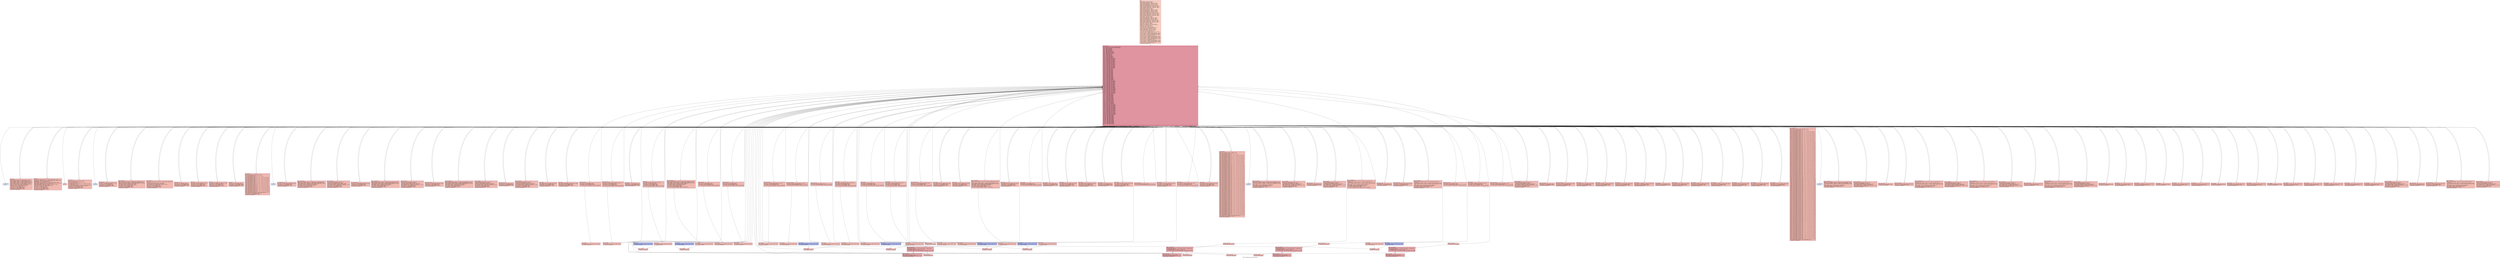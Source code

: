 digraph "CFG for 'chakravyuha_decrypt_string' function" {
	label="CFG for 'chakravyuha_decrypt_string' function";

	Node0x5a317994a5a0 [shape=record,color="#3d50c3ff", style=filled, fillcolor="#f2907270" fontname="Courier",label="{entry:\l|  %dummy.var334 = alloca i32, align 4\l  %cff.state243 = alloca i32, align 4\l  %fake.counter.phialloca237 = alloca i32, align 4\l  %fake.counter206.phialloca = alloca i32, align 4\l  %fake.counter213.phialloca = alloca i32, align 4\l  %fake.counter220.phialloca = alloca i32, align 4\l  %fake.counter.reload238.alloca = alloca i32, align 4\l  %fake.counter206.reload.alloca = alloca i32, align 4\l  %fake.counter213.reload.alloca = alloca i32, align 4\l  %fake.counter220.reload.alloca = alloca i32, align 4\l  %dummy.var195 = alloca i32, align 4\l  %cff.state139 = alloca i32, align 4\l  %fake.counter.phialloca132 = alloca i32, align 4\l  %fake.counter94.phialloca = alloca i32, align 4\l  %fake.counter101.phialloca = alloca i32, align 4\l  %fake.counter108.phialloca = alloca i32, align 4\l  %fake.counter115.phialloca = alloca i32, align 4\l  %fake.counter.reload133.alloca = alloca i32, align 4\l  %fake.counter94.reload.alloca = alloca i32, align 4\l  %fake.counter101.reload.alloca = alloca i32, align 4\l  %fake.counter108.reload.alloca = alloca i32, align 4\l  %fake.counter115.reload.alloca = alloca i32, align 4\l  %dummy.var83 = alloca i32, align 4\l  %cff.state62 = alloca i32, align 4\l  %fake.counter.phialloca56 = alloca i32, align 4\l  %fake.counter23.phialloca = alloca i32, align 4\l  %fake.counter30.phialloca = alloca i32, align 4\l  %fake.counter37.phialloca = alloca i32, align 4\l  %fake.counter.reload57.alloca = alloca i32, align 4\l  %fake.counter23.reload.alloca = alloca i32, align 4\l  %fake.counter30.reload.alloca = alloca i32, align 4\l  %fake.counter37.reload.alloca = alloca i32, align 4\l  %dummy.var12 = alloca i32, align 4\l  %cff.state5 = alloca i32, align 4\l  %fake.counter.phialloca = alloca i32, align 4\l  %fake.counter.reload.alloca = alloca i32, align 4\l  %dummy.var = alloca i32, align 4\l  %cff.state = alloca i32, align 4\l  %index.phialloca = alloca i32, align 4\l  store i32 undef, ptr %index.phialloca, align 4\l  store i32 0, ptr %index.phialloca, align 4\l  %index.reload2.alloca = alloca i32, align 4\l  %index.reload1.alloca = alloca i32, align 4\l  %index.reload.alloca = alloca i32, align 4\l  store i32 1, ptr %cff.state, align 4\l  store i32 undef, ptr %fake.counter.phialloca, align 4\l  store i32 4, ptr %cff.state5, align 4\l  store i32 undef, ptr %fake.counter.phialloca56, align 4\l  store i32 undef, ptr %fake.counter23.phialloca, align 4\l  store i32 undef, ptr %fake.counter30.phialloca, align 4\l  store i32 undef, ptr %fake.counter37.phialloca, align 4\l  store i32 14, ptr %cff.state62, align 4\l  store i32 undef, ptr %fake.counter.phialloca132, align 4\l  store i32 undef, ptr %fake.counter94.phialloca, align 4\l  store i32 undef, ptr %fake.counter101.phialloca, align 4\l  store i32 undef, ptr %fake.counter108.phialloca, align 4\l  store i32 undef, ptr %fake.counter115.phialloca, align 4\l  store i32 48, ptr %cff.state139, align 4\l  store i32 undef, ptr %fake.counter.phialloca237, align 4\l  store i32 undef, ptr %fake.counter206.phialloca, align 4\l  store i32 undef, ptr %fake.counter213.phialloca, align 4\l  store i32 undef, ptr %fake.counter220.phialloca, align 4\l  store i32 84, ptr %cff.state243, align 4\l  br label %cff.dispatch244\l}"];
	Node0x5a317994a5a0 -> Node0x5a3179a14410;
	Node0x5a3179958f80 [shape=record,color="#3d50c3ff", style=filled, fillcolor="#de614d70" fontname="Courier",label="{loop_header:\l|  %index.reload3 = load i32, ptr %index.phialloca, align 4\l  %index.reload2 = load i32, ptr %index.phialloca, align 4\l  store i32 %index.reload2, ptr %index.reload2.alloca, align 4\l  %index.reload1 = load i32, ptr %index.phialloca, align 4\l  store i32 %index.reload1, ptr %index.reload1.alloca, align 4\l  %index.reload = load i32, ptr %index.phialloca, align 4\l  store i32 %index.reload, ptr %index.reload.alloca, align 4\l  %loop_cond = icmp slt i32 %index.reload3, %length\l  %cff.next = select i1 %loop_cond, i32 2, i32 3\l  store i32 %cff.next, ptr %cff.state, align 4\l  store i32 4, ptr %cff.state5, align 4\l  store i32 14, ptr %cff.state62, align 4\l  store i32 48, ptr %cff.state139, align 4\l  store i32 84, ptr %cff.state243, align 4\l  br label %cff.dispatch244\l}"];
	Node0x5a3179958f80 -> Node0x5a3179a14410;
	Node0x5a317994a840 [shape=record,color="#3d50c3ff", style=filled, fillcolor="#de614d70" fontname="Courier",label="{loop_body:\l|  %index.reload2.reload = load i32, ptr %index.reload2.alloca, align 4\l  %src_char_ptr = getelementptr i8, ptr %src_ptr, i32 %index.reload2.reload\l  %loaded_byte = load i8, ptr %src_char_ptr, align 1\l  %decrypted_byte = xor i8 %loaded_byte, -78\l  %index.reload1.reload = load i32, ptr %index.reload1.alloca, align 4\l  %dest_char_ptr = getelementptr i8, ptr %dest_ptr, i32 %index.reload1.reload\l  store i8 %decrypted_byte, ptr %dest_char_ptr, align 1\l  %index.reload.reload = load i32, ptr %index.reload.alloca, align 4\l  %next_index = add i32 %index.reload.reload, 1\l  store i32 %next_index, ptr %index.phialloca, align 4\l  store i32 1, ptr %cff.state, align 4\l  store i32 4, ptr %cff.state5, align 4\l  store i32 14, ptr %cff.state62, align 4\l  store i32 48, ptr %cff.state139, align 4\l  store i32 84, ptr %cff.state243, align 4\l  br label %cff.dispatch244\l}"];
	Node0x5a317994a840 -> Node0x5a3179a14410;
	Node0x5a317994d9e0 [shape=record,color="#3d50c3ff", style=filled, fillcolor="#f2907270" fontname="Courier",label="{loop_exit:\l|  ret void\l}"];
	Node0x5a317994a7e0 [shape=record,color="#3d50c3ff", style=filled, fillcolor="#de614d70" fontname="Courier",label="{cff.dispatch:\l|  %cff.cur = load i32, ptr %cff.state, align 4\l  %0 = icmp eq i32 %cff.cur, 1\l  %cff.case.select = select i1 %0, i32 1, i32 5\l  %1 = icmp eq i32 %cff.cur, 2\l  %cff.case.select9 = select i1 %1, i32 2, i32 %cff.case.select\l  %2 = icmp eq i32 %cff.cur, 3\l  %cff.case.select10 = select i1 %2, i32 3, i32 %cff.case.select9\l  store i32 %cff.case.select10, ptr %cff.state5, align 4\l  store i32 14, ptr %cff.state62, align 4\l  store i32 48, ptr %cff.state139, align 4\l  store i32 84, ptr %cff.state243, align 4\l  br label %cff.dispatch244\l}"];
	Node0x5a317994a7e0 -> Node0x5a3179a14410;
	Node0x5a31799652b0 [shape=record,color="#3d50c3ff", style=filled, fillcolor="#c7d7f070" fontname="Courier",label="{cff.default:\l|  unreachable\l}"];
	Node0x5a317996fe20 [shape=record,color="#3d50c3ff", style=filled, fillcolor="#de614d70" fontname="Courier",label="{fake.loop.entry:\l|  store i32 0, ptr %fake.counter.phialloca, align 4\l  store i32 7, ptr %cff.state5, align 4\l  store i32 14, ptr %cff.state62, align 4\l  store i32 48, ptr %cff.state139, align 4\l  store i32 84, ptr %cff.state243, align 4\l  br label %cff.dispatch244\l}"];
	Node0x5a317996fe20 -> Node0x5a3179a14410;
	Node0x5a317996feb0 [shape=record,color="#3d50c3ff", style=filled, fillcolor="#de614d70" fontname="Courier",label="{fake.loop.header:\l|  %fake.counter.reload4 = load i32, ptr %fake.counter.phialloca, align 4\l  %fake.counter.reload = load i32, ptr %fake.counter.phialloca, align 4\l  store i32 %fake.counter.reload, ptr %fake.counter.reload.alloca, align 4\l  %fake.cond = icmp slt i32 %fake.counter.reload4, 10\l  %cff.next11 = select i1 %fake.cond, i32 8, i32 9\l  store i32 %cff.next11, ptr %cff.state5, align 4\l  store i32 14, ptr %cff.state62, align 4\l  store i32 48, ptr %cff.state139, align 4\l  store i32 84, ptr %cff.state243, align 4\l  br label %cff.dispatch244\l}"];
	Node0x5a317996feb0 -> Node0x5a3179a14410;
	Node0x5a317996ff40 [shape=record,color="#3d50c3ff", style=filled, fillcolor="#de614d70" fontname="Courier",label="{fake.loop.body:\l|  %fake.counter.reload.reload = load i32, ptr %fake.counter.reload.alloca,\l... align 4\l  %fake.inc = add i32 %fake.counter.reload.reload, 1\l  store volatile i32 276, ptr %dummy.var, align 4\l  store i32 %fake.inc, ptr %fake.counter.phialloca, align 4\l  store i32 7, ptr %cff.state5, align 4\l  store i32 14, ptr %cff.state62, align 4\l  store i32 48, ptr %cff.state139, align 4\l  store i32 84, ptr %cff.state243, align 4\l  br label %cff.dispatch244\l}"];
	Node0x5a317996ff40 -> Node0x5a3179a14410;
	Node0x5a317996ffd0 [shape=record,color="#3d50c3ff", style=filled, fillcolor="#de614d70" fontname="Courier",label="{fake.loop.exit:\l|  store i32 4, ptr %cff.state5, align 4\l  store i32 14, ptr %cff.state62, align 4\l  store i32 48, ptr %cff.state139, align 4\l  store i32 84, ptr %cff.state243, align 4\l  br label %cff.dispatch244\l}"];
	Node0x5a317996ffd0 -> Node0x5a3179a14410;
	Node0x5a3179970640 [shape=record,color="#3d50c3ff", style=filled, fillcolor="#de614d70" fontname="Courier",label="{fake.then:\l|  store volatile i32 63, ptr %dummy.var, align 4\l  store i32 12, ptr %cff.state5, align 4\l  store i32 14, ptr %cff.state62, align 4\l  store i32 48, ptr %cff.state139, align 4\l  store i32 84, ptr %cff.state243, align 4\l  br label %cff.dispatch244\l}"];
	Node0x5a3179970640 -> Node0x5a3179a14410;
	Node0x5a31799706d0 [shape=record,color="#3d50c3ff", style=filled, fillcolor="#de614d70" fontname="Courier",label="{fake.else:\l|  store volatile i32 120960, ptr %dummy.var, align 4\l  store i32 12, ptr %cff.state5, align 4\l  store i32 14, ptr %cff.state62, align 4\l  store i32 48, ptr %cff.state139, align 4\l  store i32 84, ptr %cff.state243, align 4\l  br label %cff.dispatch244\l}"];
	Node0x5a31799706d0 -> Node0x5a3179a14410;
	Node0x5a317997d640 [shape=record,color="#3d50c3ff", style=filled, fillcolor="#de614d70" fontname="Courier",label="{fake.merge:\l|  store i32 4, ptr %cff.state5, align 4\l  store i32 14, ptr %cff.state62, align 4\l  store i32 48, ptr %cff.state139, align 4\l  store i32 84, ptr %cff.state243, align 4\l  br label %cff.dispatch244\l}"];
	Node0x5a317997d640 -> Node0x5a3179a14410;
	Node0x5a317997d9a0 [shape=record,color="#3d50c3ff", style=filled, fillcolor="#de614d70" fontname="Courier",label="{fake.block:\l|  store volatile i32 9849, ptr %dummy.var, align 4\l  store i32 4, ptr %cff.state5, align 4\l  store i32 14, ptr %cff.state62, align 4\l  store i32 48, ptr %cff.state139, align 4\l  store i32 84, ptr %cff.state243, align 4\l  br i1 false, label %fake.then371, label %cff.dispatch244\l|{<s0>T|<s1>F}}"];
	Node0x5a317997d9a0:s0 -> Node0x5a3179a71e00;
	Node0x5a317997d9a0:s1 -> Node0x5a3179a14410;
	Node0x5a3179970110 [shape=record,color="#3d50c3ff", style=filled, fillcolor="#de614d70" fontname="Courier",label="{cff.dispatch6:\l|  %cff.cur8 = load i32, ptr %cff.state5, align 4\l  %3 = icmp eq i32 %cff.cur8, 1\l  %cff.case.select66 = select i1 %3, i32 1, i32 15\l  %4 = icmp eq i32 %cff.cur8, 2\l  %cff.case.select67 = select i1 %4, i32 2, i32 %cff.case.select66\l  %5 = icmp eq i32 %cff.cur8, 3\l  %cff.case.select68 = select i1 %5, i32 3, i32 %cff.case.select67\l  %6 = icmp eq i32 %cff.cur8, 4\l  %cff.case.select69 = select i1 %6, i32 4, i32 %cff.case.select68\l  %7 = icmp eq i32 %cff.cur8, 5\l  %cff.case.select70 = select i1 %7, i32 5, i32 %cff.case.select69\l  %8 = icmp eq i32 %cff.cur8, 6\l  %cff.case.select71 = select i1 %8, i32 6, i32 %cff.case.select70\l  %9 = icmp eq i32 %cff.cur8, 7\l  %cff.case.select72 = select i1 %9, i32 7, i32 %cff.case.select71\l  %10 = icmp eq i32 %cff.cur8, 8\l  %cff.case.select73 = select i1 %10, i32 8, i32 %cff.case.select72\l  %11 = icmp eq i32 %cff.cur8, 9\l  %cff.case.select74 = select i1 %11, i32 9, i32 %cff.case.select73\l  %12 = icmp eq i32 %cff.cur8, 10\l  %cff.case.select75 = select i1 %12, i32 10, i32 %cff.case.select74\l  %13 = icmp eq i32 %cff.cur8, 11\l  %cff.case.select76 = select i1 %13, i32 11, i32 %cff.case.select75\l  %14 = icmp eq i32 %cff.cur8, 12\l  %cff.case.select77 = select i1 %14, i32 12, i32 %cff.case.select76\l  %15 = icmp eq i32 %cff.cur8, 13\l  %cff.case.select78 = select i1 %15, i32 13, i32 %cff.case.select77\l  store i32 %cff.case.select78, ptr %cff.state62, align 4\l  store i32 48, ptr %cff.state139, align 4\l  store i32 84, ptr %cff.state243, align 4\l  br label %cff.dispatch244\l}"];
	Node0x5a3179970110 -> Node0x5a3179a14410;
	Node0x5a3179970170 [shape=record,color="#3d50c3ff", style=filled, fillcolor="#c7d7f070" fontname="Courier",label="{cff.default7:\l|  unreachable\l}"];
	Node0x5a317999f6f0 [shape=record,color="#3d50c3ff", style=filled, fillcolor="#de614d70" fontname="Courier",label="{fake.loop.entry13:\l|  store i32 0, ptr %fake.counter.phialloca56, align 4\l  store i32 17, ptr %cff.state62, align 4\l  store i32 48, ptr %cff.state139, align 4\l  store i32 84, ptr %cff.state243, align 4\l  br label %cff.dispatch244\l}"];
	Node0x5a317999f6f0 -> Node0x5a3179a14410;
	Node0x5a317999f750 [shape=record,color="#3d50c3ff", style=filled, fillcolor="#de614d70" fontname="Courier",label="{fake.loop.header14:\l|  %fake.counter.reload58 = load i32, ptr %fake.counter.phialloca56, align 4\l  %fake.counter.reload57 = load i32, ptr %fake.counter.phialloca56, align 4\l  store i32 %fake.counter.reload57, ptr %fake.counter.reload57.alloca, align 4\l  %fake.cond17 = icmp slt i32 %fake.counter.reload58, 10\l  %cff.next79 = select i1 %fake.cond17, i32 18, i32 19\l  store i32 %cff.next79, ptr %cff.state62, align 4\l  store i32 48, ptr %cff.state139, align 4\l  store i32 84, ptr %cff.state243, align 4\l  br label %cff.dispatch244\l}"];
	Node0x5a317999f750 -> Node0x5a3179a14410;
	Node0x5a317999f7e0 [shape=record,color="#3d50c3ff", style=filled, fillcolor="#de614d70" fontname="Courier",label="{fake.loop.body15:\l|  %fake.counter.reload57.reload = load i32, ptr\l... %fake.counter.reload57.alloca, align 4\l  %fake.inc18 = add i32 %fake.counter.reload57.reload, 1\l  store volatile i32 2000, ptr %dummy.var12, align 4\l  store i32 %fake.inc18, ptr %fake.counter.phialloca56, align 4\l  store i32 17, ptr %cff.state62, align 4\l  store i32 48, ptr %cff.state139, align 4\l  store i32 84, ptr %cff.state243, align 4\l  br label %cff.dispatch244\l}"];
	Node0x5a317999f7e0 -> Node0x5a3179a14410;
	Node0x5a317999f870 [shape=record,color="#3d50c3ff", style=filled, fillcolor="#de614d70" fontname="Courier",label="{fake.loop.exit16:\l|  store i32 14, ptr %cff.state62, align 4\l  store i32 48, ptr %cff.state139, align 4\l  store i32 84, ptr %cff.state243, align 4\l  br i1 false, label %fake.block389, label %cff.dispatch244\l|{<s0>T|<s1>F}}"];
	Node0x5a317999f870:s0 -> Node0x5a3179a73ea0;
	Node0x5a317999f870:s1 -> Node0x5a3179a14410;
	Node0x5a317999ff10 [shape=record,color="#3d50c3ff", style=filled, fillcolor="#de614d70" fontname="Courier",label="{fake.loop.entry19:\l|  store i32 0, ptr %fake.counter23.phialloca, align 4\l  store i32 21, ptr %cff.state62, align 4\l  store i32 48, ptr %cff.state139, align 4\l  store i32 84, ptr %cff.state243, align 4\l  br label %cff.dispatch244\l}"];
	Node0x5a317999ff10 -> Node0x5a3179a14410;
	Node0x5a317999ffa0 [shape=record,color="#3d50c3ff", style=filled, fillcolor="#de614d70" fontname="Courier",label="{fake.loop.header20:\l|  %fake.counter23.reload59 = load i32, ptr %fake.counter23.phialloca, align 4\l  %fake.counter23.reload = load i32, ptr %fake.counter23.phialloca, align 4\l  store i32 %fake.counter23.reload, ptr %fake.counter23.reload.alloca, align 4\l  %fake.cond24 = icmp slt i32 %fake.counter23.reload59, 10\l  %cff.next80 = select i1 %fake.cond24, i32 22, i32 23\l  store i32 %cff.next80, ptr %cff.state62, align 4\l  store i32 48, ptr %cff.state139, align 4\l  store i32 84, ptr %cff.state243, align 4\l  br label %cff.dispatch244\l}"];
	Node0x5a317999ffa0 -> Node0x5a3179a14410;
	Node0x5a31799a0030 [shape=record,color="#3d50c3ff", style=filled, fillcolor="#de614d70" fontname="Courier",label="{fake.loop.body21:\l|  %fake.counter23.reload.reload = load i32, ptr\l... %fake.counter23.reload.alloca, align 4\l  %fake.inc25 = add i32 %fake.counter23.reload.reload, 1\l  store volatile i32 0, ptr %dummy.var12, align 4\l  store i32 %fake.inc25, ptr %fake.counter23.phialloca, align 4\l  store i32 21, ptr %cff.state62, align 4\l  store i32 48, ptr %cff.state139, align 4\l  store i32 84, ptr %cff.state243, align 4\l  br label %cff.dispatch244\l}"];
	Node0x5a31799a0030 -> Node0x5a3179a14410;
	Node0x5a31799a00c0 [shape=record,color="#3d50c3ff", style=filled, fillcolor="#de614d70" fontname="Courier",label="{fake.loop.exit22:\l|  store i32 14, ptr %cff.state62, align 4\l  store i32 48, ptr %cff.state139, align 4\l  store i32 84, ptr %cff.state243, align 4\l  br i1 false, label %fake.block391, label %cff.dispatch244\l|{<s0>T|<s1>F}}"];
	Node0x5a31799a00c0:s0 -> Node0x5a3179a74440;
	Node0x5a31799a00c0:s1 -> Node0x5a3179a14410;
	Node0x5a31799a06a0 [shape=record,color="#3d50c3ff", style=filled, fillcolor="#de614d70" fontname="Courier",label="{fake.loop.entry26:\l|  store i32 0, ptr %fake.counter30.phialloca, align 4\l  store i32 25, ptr %cff.state62, align 4\l  store i32 48, ptr %cff.state139, align 4\l  store i32 84, ptr %cff.state243, align 4\l  br label %cff.dispatch244\l}"];
	Node0x5a31799a06a0 -> Node0x5a3179a14410;
	Node0x5a31799a0730 [shape=record,color="#3d50c3ff", style=filled, fillcolor="#de614d70" fontname="Courier",label="{fake.loop.header27:\l|  %fake.counter30.reload60 = load i32, ptr %fake.counter30.phialloca, align 4\l  %fake.counter30.reload = load i32, ptr %fake.counter30.phialloca, align 4\l  store i32 %fake.counter30.reload, ptr %fake.counter30.reload.alloca, align 4\l  %fake.cond31 = icmp slt i32 %fake.counter30.reload60, 10\l  %cff.next81 = select i1 %fake.cond31, i32 26, i32 27\l  store i32 %cff.next81, ptr %cff.state62, align 4\l  store i32 48, ptr %cff.state139, align 4\l  store i32 84, ptr %cff.state243, align 4\l  br label %cff.dispatch244\l}"];
	Node0x5a31799a0730 -> Node0x5a3179a14410;
	Node0x5a31799a07c0 [shape=record,color="#3d50c3ff", style=filled, fillcolor="#de614d70" fontname="Courier",label="{fake.loop.body28:\l|  %fake.counter30.reload.reload = load i32, ptr\l... %fake.counter30.reload.alloca, align 4\l  %fake.inc32 = add i32 %fake.counter30.reload.reload, 1\l  store volatile i32 22344, ptr %dummy.var12, align 4\l  store i32 %fake.inc32, ptr %fake.counter30.phialloca, align 4\l  store i32 25, ptr %cff.state62, align 4\l  store i32 48, ptr %cff.state139, align 4\l  store i32 84, ptr %cff.state243, align 4\l  br label %cff.dispatch244\l}"];
	Node0x5a31799a07c0 -> Node0x5a3179a14410;
	Node0x5a31799a0850 [shape=record,color="#3d50c3ff", style=filled, fillcolor="#de614d70" fontname="Courier",label="{fake.loop.exit29:\l|  store i32 14, ptr %cff.state62, align 4\l  store i32 48, ptr %cff.state139, align 4\l  store i32 84, ptr %cff.state243, align 4\l  br label %cff.dispatch244\l}"];
	Node0x5a31799a0850 -> Node0x5a3179a14410;
	Node0x5a31799a0f80 [shape=record,color="#3d50c3ff", style=filled, fillcolor="#de614d70" fontname="Courier",label="{fake.loop.entry33:\l|  store i32 0, ptr %fake.counter37.phialloca, align 4\l  store i32 29, ptr %cff.state62, align 4\l  store i32 48, ptr %cff.state139, align 4\l  store i32 84, ptr %cff.state243, align 4\l  br i1 false, label %fake.block383, label %cff.dispatch244\l|{<s0>T|<s1>F}}"];
	Node0x5a31799a0f80:s0 -> Node0x5a3179a73000;
	Node0x5a31799a0f80:s1 -> Node0x5a3179a14410;
	Node0x5a31799a1010 [shape=record,color="#3d50c3ff", style=filled, fillcolor="#de614d70" fontname="Courier",label="{fake.loop.header34:\l|  %fake.counter37.reload61 = load i32, ptr %fake.counter37.phialloca, align 4\l  %fake.counter37.reload = load i32, ptr %fake.counter37.phialloca, align 4\l  store i32 %fake.counter37.reload, ptr %fake.counter37.reload.alloca, align 4\l  %fake.cond38 = icmp slt i32 %fake.counter37.reload61, 10\l  %cff.next82 = select i1 %fake.cond38, i32 30, i32 31\l  store i32 %cff.next82, ptr %cff.state62, align 4\l  store i32 48, ptr %cff.state139, align 4\l  store i32 84, ptr %cff.state243, align 4\l  br i1 false, label %fake.then380, label %cff.dispatch244\l|{<s0>T|<s1>F}}"];
	Node0x5a31799a1010:s0 -> Node0x5a3179a72b80;
	Node0x5a31799a1010:s1 -> Node0x5a3179a14410;
	Node0x5a31799a10a0 [shape=record,color="#3d50c3ff", style=filled, fillcolor="#de614d70" fontname="Courier",label="{fake.loop.body35:\l|  %fake.counter37.reload.reload = load i32, ptr\l... %fake.counter37.reload.alloca, align 4\l  %fake.inc39 = add i32 %fake.counter37.reload.reload, 1\l  store volatile i32 184, ptr %dummy.var12, align 4\l  store i32 %fake.inc39, ptr %fake.counter37.phialloca, align 4\l  store i32 29, ptr %cff.state62, align 4\l  store i32 48, ptr %cff.state139, align 4\l  store i32 84, ptr %cff.state243, align 4\l  br label %cff.dispatch244\l}"];
	Node0x5a31799a10a0 -> Node0x5a3179a14410;
	Node0x5a31799a1130 [shape=record,color="#3d50c3ff", style=filled, fillcolor="#de614d70" fontname="Courier",label="{fake.loop.exit36:\l|  store i32 14, ptr %cff.state62, align 4\l  store i32 48, ptr %cff.state139, align 4\l  store i32 84, ptr %cff.state243, align 4\l  br i1 false, label %fake.block384, label %cff.dispatch244\l|{<s0>T|<s1>F}}"];
	Node0x5a31799a1130:s0 -> Node0x5a3179a731e0;
	Node0x5a31799a1130:s1 -> Node0x5a3179a14410;
	Node0x5a31799a1710 [shape=record,color="#3d50c3ff", style=filled, fillcolor="#de614d70" fontname="Courier",label="{fake.then40:\l|  store volatile i32 87, ptr %dummy.var12, align 4\l  store i32 34, ptr %cff.state62, align 4\l  store i32 48, ptr %cff.state139, align 4\l  store i32 84, ptr %cff.state243, align 4\l  br label %cff.dispatch244\l}"];
	Node0x5a31799a1710 -> Node0x5a3179a14410;
	Node0x5a31799a17a0 [shape=record,color="#3d50c3ff", style=filled, fillcolor="#de614d70" fontname="Courier",label="{fake.else41:\l|  store volatile i32 87091200, ptr %dummy.var12, align 4\l  store i32 34, ptr %cff.state62, align 4\l  store i32 48, ptr %cff.state139, align 4\l  store i32 84, ptr %cff.state243, align 4\l  br label %cff.dispatch244\l}"];
	Node0x5a31799a17a0 -> Node0x5a3179a14410;
	Node0x5a31799a1830 [shape=record,color="#3d50c3ff", style=filled, fillcolor="#de614d70" fontname="Courier",label="{fake.merge42:\l|  store i32 14, ptr %cff.state62, align 4\l  store i32 48, ptr %cff.state139, align 4\l  store i32 84, ptr %cff.state243, align 4\l  br label %cff.dispatch244\l}"];
	Node0x5a31799a1830 -> Node0x5a3179a14410;
	Node0x5a31799a1b90 [shape=record,color="#3d50c3ff", style=filled, fillcolor="#de614d70" fontname="Courier",label="{fake.then43:\l|  store volatile i32 70, ptr %dummy.var12, align 4\l  store i32 37, ptr %cff.state62, align 4\l  store i32 48, ptr %cff.state139, align 4\l  store i32 84, ptr %cff.state243, align 4\l  br label %cff.dispatch244\l}"];
	Node0x5a31799a1b90 -> Node0x5a3179a14410;
	Node0x5a31799a1c20 [shape=record,color="#3d50c3ff", style=filled, fillcolor="#de614d70" fontname="Courier",label="{fake.else44:\l|  store volatile i32 967680, ptr %dummy.var12, align 4\l  store i32 37, ptr %cff.state62, align 4\l  store i32 48, ptr %cff.state139, align 4\l  store i32 84, ptr %cff.state243, align 4\l  br i1 false, label %fake.then362, label %cff.dispatch244\l|{<s0>T|<s1>F}}"];
	Node0x5a31799a1c20:s0 -> Node0x5a3179a71080;
	Node0x5a31799a1c20:s1 -> Node0x5a3179a14410;
	Node0x5a31799a1cb0 [shape=record,color="#3d50c3ff", style=filled, fillcolor="#de614d70" fontname="Courier",label="{fake.merge45:\l|  store i32 14, ptr %cff.state62, align 4\l  store i32 48, ptr %cff.state139, align 4\l  store i32 84, ptr %cff.state243, align 4\l  br i1 false, label %fake.loop.entry335, label %cff.dispatch244\l|{<s0>T|<s1>F}}"];
	Node0x5a31799a1cb0:s0 -> Node0x5a3179a6b3d0;
	Node0x5a31799a1cb0:s1 -> Node0x5a3179a14410;
	Node0x5a31799a2010 [shape=record,color="#3d50c3ff", style=filled, fillcolor="#de614d70" fontname="Courier",label="{fake.then46:\l|  store volatile i32 45, ptr %dummy.var12, align 4\l  store i32 40, ptr %cff.state62, align 4\l  store i32 48, ptr %cff.state139, align 4\l  store i32 84, ptr %cff.state243, align 4\l  br label %cff.dispatch244\l}"];
	Node0x5a31799a2010 -> Node0x5a3179a14410;
	Node0x5a31799a20a0 [shape=record,color="#3d50c3ff", style=filled, fillcolor="#de614d70" fontname="Courier",label="{fake.else47:\l|  store volatile i32 144, ptr %dummy.var12, align 4\l  store i32 40, ptr %cff.state62, align 4\l  store i32 48, ptr %cff.state139, align 4\l  store i32 84, ptr %cff.state243, align 4\l  br label %cff.dispatch244\l}"];
	Node0x5a31799a20a0 -> Node0x5a3179a14410;
	Node0x5a31799a2130 [shape=record,color="#3d50c3ff", style=filled, fillcolor="#de614d70" fontname="Courier",label="{fake.merge48:\l|  store i32 14, ptr %cff.state62, align 4\l  store i32 48, ptr %cff.state139, align 4\l  store i32 84, ptr %cff.state243, align 4\l  br label %cff.dispatch244\l}"];
	Node0x5a31799a2130 -> Node0x5a3179a14410;
	Node0x5a31799a2490 [shape=record,color="#3d50c3ff", style=filled, fillcolor="#de614d70" fontname="Courier",label="{fake.then49:\l|  store volatile i32 45, ptr %dummy.var12, align 4\l  store i32 43, ptr %cff.state62, align 4\l  store i32 48, ptr %cff.state139, align 4\l  store i32 84, ptr %cff.state243, align 4\l  br label %cff.dispatch244\l}"];
	Node0x5a31799a2490 -> Node0x5a3179a14410;
	Node0x5a31799a2520 [shape=record,color="#3d50c3ff", style=filled, fillcolor="#de614d70" fontname="Courier",label="{fake.else50:\l|  store volatile i32 144, ptr %dummy.var12, align 4\l  store i32 43, ptr %cff.state62, align 4\l  store i32 48, ptr %cff.state139, align 4\l  store i32 84, ptr %cff.state243, align 4\l  br label %cff.dispatch244\l}"];
	Node0x5a31799a2520 -> Node0x5a3179a14410;
	Node0x5a31799a25b0 [shape=record,color="#3d50c3ff", style=filled, fillcolor="#de614d70" fontname="Courier",label="{fake.merge51:\l|  store i32 14, ptr %cff.state62, align 4\l  store i32 48, ptr %cff.state139, align 4\l  store i32 84, ptr %cff.state243, align 4\l  br label %cff.dispatch244\l}"];
	Node0x5a31799a25b0 -> Node0x5a3179a14410;
	Node0x5a31799a2910 [shape=record,color="#3d50c3ff", style=filled, fillcolor="#de614d70" fontname="Courier",label="{fake.block52:\l|  store volatile i32 -1886, ptr %dummy.var12, align 4\l  store i32 14, ptr %cff.state62, align 4\l  store i32 48, ptr %cff.state139, align 4\l  store i32 84, ptr %cff.state243, align 4\l  br label %cff.dispatch244\l}"];
	Node0x5a31799a2910 -> Node0x5a3179a14410;
	Node0x5a31799a2c40 [shape=record,color="#3d50c3ff", style=filled, fillcolor="#de614d70" fontname="Courier",label="{fake.block53:\l|  store volatile i32 -7787, ptr %dummy.var12, align 4\l  store i32 14, ptr %cff.state62, align 4\l  store i32 48, ptr %cff.state139, align 4\l  store i32 84, ptr %cff.state243, align 4\l  br label %cff.dispatch244\l}"];
	Node0x5a31799a2c40 -> Node0x5a3179a14410;
	Node0x5a31799a3090 [shape=record,color="#3d50c3ff", style=filled, fillcolor="#de614d70" fontname="Courier",label="{fake.block54:\l|  store volatile i32 -240, ptr %dummy.var12, align 4\l  store i32 14, ptr %cff.state62, align 4\l  store i32 48, ptr %cff.state139, align 4\l  store i32 84, ptr %cff.state243, align 4\l  br label %cff.dispatch244\l}"];
	Node0x5a31799a3090 -> Node0x5a3179a14410;
	Node0x5a317998dde0 [shape=record,color="#3d50c3ff", style=filled, fillcolor="#de614d70" fontname="Courier",label="{fake.block55:\l|  store volatile i32 1261, ptr %dummy.var12, align 4\l  store i32 14, ptr %cff.state62, align 4\l  store i32 48, ptr %cff.state139, align 4\l  store i32 84, ptr %cff.state243, align 4\l  br i1 false, label %fake.then377, label %cff.dispatch244\l|{<s0>T|<s1>F}}"];
	Node0x5a317998dde0:s0 -> Node0x5a3179a72700;
	Node0x5a317998dde0:s1 -> Node0x5a3179a14410;
	Node0x5a317999f9b0 [shape=record,color="#3d50c3ff", style=filled, fillcolor="#de614d70" fontname="Courier",label="{cff.dispatch63:\l|  %cff.cur65 = load i32, ptr %cff.state62, align 4\l  %16 = icmp eq i32 %cff.cur65, 1\l  %cff.case.select143 = select i1 %16, i32 1, i32 49\l  %17 = icmp eq i32 %cff.cur65, 2\l  %cff.case.select144 = select i1 %17, i32 2, i32 %cff.case.select143\l  %18 = icmp eq i32 %cff.cur65, 3\l  %cff.case.select145 = select i1 %18, i32 3, i32 %cff.case.select144\l  %19 = icmp eq i32 %cff.cur65, 4\l  %cff.case.select146 = select i1 %19, i32 4, i32 %cff.case.select145\l  %20 = icmp eq i32 %cff.cur65, 5\l  %cff.case.select147 = select i1 %20, i32 5, i32 %cff.case.select146\l  %21 = icmp eq i32 %cff.cur65, 6\l  %cff.case.select148 = select i1 %21, i32 6, i32 %cff.case.select147\l  %22 = icmp eq i32 %cff.cur65, 7\l  %cff.case.select149 = select i1 %22, i32 7, i32 %cff.case.select148\l  %23 = icmp eq i32 %cff.cur65, 8\l  %cff.case.select150 = select i1 %23, i32 8, i32 %cff.case.select149\l  %24 = icmp eq i32 %cff.cur65, 9\l  %cff.case.select151 = select i1 %24, i32 9, i32 %cff.case.select150\l  %25 = icmp eq i32 %cff.cur65, 10\l  %cff.case.select152 = select i1 %25, i32 10, i32 %cff.case.select151\l  %26 = icmp eq i32 %cff.cur65, 11\l  %cff.case.select153 = select i1 %26, i32 11, i32 %cff.case.select152\l  %27 = icmp eq i32 %cff.cur65, 12\l  %cff.case.select154 = select i1 %27, i32 12, i32 %cff.case.select153\l  %28 = icmp eq i32 %cff.cur65, 13\l  %cff.case.select155 = select i1 %28, i32 13, i32 %cff.case.select154\l  %29 = icmp eq i32 %cff.cur65, 14\l  %cff.case.select156 = select i1 %29, i32 14, i32 %cff.case.select155\l  %30 = icmp eq i32 %cff.cur65, 15\l  %cff.case.select157 = select i1 %30, i32 15, i32 %cff.case.select156\l  %31 = icmp eq i32 %cff.cur65, 16\l  %cff.case.select158 = select i1 %31, i32 16, i32 %cff.case.select157\l  %32 = icmp eq i32 %cff.cur65, 17\l  %cff.case.select159 = select i1 %32, i32 17, i32 %cff.case.select158\l  %33 = icmp eq i32 %cff.cur65, 18\l  %cff.case.select160 = select i1 %33, i32 18, i32 %cff.case.select159\l  %34 = icmp eq i32 %cff.cur65, 19\l  %cff.case.select161 = select i1 %34, i32 19, i32 %cff.case.select160\l  %35 = icmp eq i32 %cff.cur65, 20\l  %cff.case.select162 = select i1 %35, i32 20, i32 %cff.case.select161\l  %36 = icmp eq i32 %cff.cur65, 21\l  %cff.case.select163 = select i1 %36, i32 21, i32 %cff.case.select162\l  %37 = icmp eq i32 %cff.cur65, 22\l  %cff.case.select164 = select i1 %37, i32 22, i32 %cff.case.select163\l  %38 = icmp eq i32 %cff.cur65, 23\l  %cff.case.select165 = select i1 %38, i32 23, i32 %cff.case.select164\l  %39 = icmp eq i32 %cff.cur65, 24\l  %cff.case.select166 = select i1 %39, i32 24, i32 %cff.case.select165\l  %40 = icmp eq i32 %cff.cur65, 25\l  %cff.case.select167 = select i1 %40, i32 25, i32 %cff.case.select166\l  %41 = icmp eq i32 %cff.cur65, 26\l  %cff.case.select168 = select i1 %41, i32 26, i32 %cff.case.select167\l  %42 = icmp eq i32 %cff.cur65, 27\l  %cff.case.select169 = select i1 %42, i32 27, i32 %cff.case.select168\l  %43 = icmp eq i32 %cff.cur65, 28\l  %cff.case.select170 = select i1 %43, i32 28, i32 %cff.case.select169\l  %44 = icmp eq i32 %cff.cur65, 29\l  %cff.case.select171 = select i1 %44, i32 29, i32 %cff.case.select170\l  %45 = icmp eq i32 %cff.cur65, 30\l  %cff.case.select172 = select i1 %45, i32 30, i32 %cff.case.select171\l  %46 = icmp eq i32 %cff.cur65, 31\l  %cff.case.select173 = select i1 %46, i32 31, i32 %cff.case.select172\l  %47 = icmp eq i32 %cff.cur65, 32\l  %cff.case.select174 = select i1 %47, i32 32, i32 %cff.case.select173\l  %48 = icmp eq i32 %cff.cur65, 33\l  %cff.case.select175 = select i1 %48, i32 33, i32 %cff.case.select174\l  %49 = icmp eq i32 %cff.cur65, 34\l  %cff.case.select176 = select i1 %49, i32 34, i32 %cff.case.select175\l  %50 = icmp eq i32 %cff.cur65, 35\l  %cff.case.select177 = select i1 %50, i32 35, i32 %cff.case.select176\l  %51 = icmp eq i32 %cff.cur65, 36\l  %cff.case.select178 = select i1 %51, i32 36, i32 %cff.case.select177\l  %52 = icmp eq i32 %cff.cur65, 37\l  %cff.case.select179 = select i1 %52, i32 37, i32 %cff.case.select178\l  %53 = icmp eq i32 %cff.cur65, 38\l  %cff.case.select180 = select i1 %53, i32 38, i32 %cff.case.select179\l  %54 = icmp eq i32 %cff.cur65, 39\l  %cff.case.select181 = select i1 %54, i32 39, i32 %cff.case.select180\l  %55 = icmp eq i32 %cff.cur65, 40\l  %cff.case.select182 = select i1 %55, i32 40, i32 %cff.case.select181\l  %56 = icmp eq i32 %cff.cur65, 41\l  %cff.case.select183 = select i1 %56, i32 41, i32 %cff.case.select182\l  %57 = icmp eq i32 %cff.cur65, 42\l  %cff.case.select184 = select i1 %57, i32 42, i32 %cff.case.select183\l  %58 = icmp eq i32 %cff.cur65, 43\l  %cff.case.select185 = select i1 %58, i32 43, i32 %cff.case.select184\l  %59 = icmp eq i32 %cff.cur65, 44\l  %cff.case.select186 = select i1 %59, i32 44, i32 %cff.case.select185\l  %60 = icmp eq i32 %cff.cur65, 45\l  %cff.case.select187 = select i1 %60, i32 45, i32 %cff.case.select186\l  %61 = icmp eq i32 %cff.cur65, 46\l  %cff.case.select188 = select i1 %61, i32 46, i32 %cff.case.select187\l  %62 = icmp eq i32 %cff.cur65, 47\l  %cff.case.select189 = select i1 %62, i32 47, i32 %cff.case.select188\l  store i32 %cff.case.select189, ptr %cff.state139, align 4\l  store i32 84, ptr %cff.state243, align 4\l  br label %cff.dispatch244\l}"];
	Node0x5a317999f9b0 -> Node0x5a3179a14410;
	Node0x5a317999fa10 [shape=record,color="#3d50c3ff", style=filled, fillcolor="#c7d7f070" fontname="Courier",label="{cff.default64:\l|  unreachable\l}"];
	Node0x5a317999b210 [shape=record,color="#3d50c3ff", style=filled, fillcolor="#de614d70" fontname="Courier",label="{fake.loop.entry84:\l|  store i32 0, ptr %fake.counter.phialloca132, align 4\l  store i32 51, ptr %cff.state139, align 4\l  store i32 84, ptr %cff.state243, align 4\l  br i1 false, label %fake.then374, label %cff.dispatch244\l|{<s0>T|<s1>F}}"];
	Node0x5a317999b210:s0 -> Node0x5a3179a72280;
	Node0x5a317999b210:s1 -> Node0x5a3179a14410;
	Node0x5a317999b270 [shape=record,color="#3d50c3ff", style=filled, fillcolor="#de614d70" fontname="Courier",label="{fake.loop.header85:\l|  %fake.counter.reload134 = load i32, ptr %fake.counter.phialloca132, align 4\l  %fake.counter.reload133 = load i32, ptr %fake.counter.phialloca132, align 4\l  store i32 %fake.counter.reload133, ptr %fake.counter.reload133.alloca, align\l... 4\l  %fake.cond88 = icmp slt i32 %fake.counter.reload134, 10\l  %cff.next190 = select i1 %fake.cond88, i32 52, i32 53\l  store i32 %cff.next190, ptr %cff.state139, align 4\l  store i32 84, ptr %cff.state243, align 4\l  br label %cff.dispatch244\l}"];
	Node0x5a317999b270 -> Node0x5a3179a14410;
	Node0x5a317999b300 [shape=record,color="#3d50c3ff", style=filled, fillcolor="#de614d70" fontname="Courier",label="{fake.loop.body86:\l|  %fake.counter.reload133.reload = load i32, ptr\l... %fake.counter.reload133.alloca, align 4\l  %fake.inc89 = add i32 %fake.counter.reload133.reload, 1\l  store volatile i32 14, ptr %dummy.var83, align 4\l  store i32 %fake.inc89, ptr %fake.counter.phialloca132, align 4\l  store i32 51, ptr %cff.state139, align 4\l  store i32 84, ptr %cff.state243, align 4\l  br label %cff.dispatch244\l}"];
	Node0x5a317999b300 -> Node0x5a3179a14410;
	Node0x5a317999b390 [shape=record,color="#3d50c3ff", style=filled, fillcolor="#de614d70" fontname="Courier",label="{fake.loop.exit87:\l|  store i32 48, ptr %cff.state139, align 4\l  store i32 84, ptr %cff.state243, align 4\l  br label %cff.dispatch244\l}"];
	Node0x5a317999b390 -> Node0x5a3179a14410;
	Node0x5a31799d59b0 [shape=record,color="#3d50c3ff", style=filled, fillcolor="#de614d70" fontname="Courier",label="{fake.loop.entry90:\l|  store i32 0, ptr %fake.counter94.phialloca, align 4\l  store i32 55, ptr %cff.state139, align 4\l  store i32 84, ptr %cff.state243, align 4\l  br i1 false, label %fake.block387, label %cff.dispatch244\l|{<s0>T|<s1>F}}"];
	Node0x5a31799d59b0:s0 -> Node0x5a3179a73900;
	Node0x5a31799d59b0:s1 -> Node0x5a3179a14410;
	Node0x5a31799d5a40 [shape=record,color="#3d50c3ff", style=filled, fillcolor="#de614d70" fontname="Courier",label="{fake.loop.header91:\l|  %fake.counter94.reload135 = load i32, ptr %fake.counter94.phialloca, align\l... 4\l  %fake.counter94.reload = load i32, ptr %fake.counter94.phialloca, align 4\l  store i32 %fake.counter94.reload, ptr %fake.counter94.reload.alloca, align 4\l  %fake.cond95 = icmp slt i32 %fake.counter94.reload135, 10\l  %cff.next191 = select i1 %fake.cond95, i32 56, i32 57\l  store i32 %cff.next191, ptr %cff.state139, align 4\l  store i32 84, ptr %cff.state243, align 4\l  br i1 false, label %fake.then365, label %cff.dispatch244\l|{<s0>T|<s1>F}}"];
	Node0x5a31799d5a40:s0 -> Node0x5a3179a71500;
	Node0x5a31799d5a40:s1 -> Node0x5a3179a14410;
	Node0x5a31799d5ad0 [shape=record,color="#3d50c3ff", style=filled, fillcolor="#de614d70" fontname="Courier",label="{fake.loop.body92:\l|  %fake.counter94.reload.reload = load i32, ptr\l... %fake.counter94.reload.alloca, align 4\l  %fake.inc96 = add i32 %fake.counter94.reload.reload, 1\l  store volatile i32 27, ptr %dummy.var83, align 4\l  store i32 %fake.inc96, ptr %fake.counter94.phialloca, align 4\l  store i32 55, ptr %cff.state139, align 4\l  store i32 84, ptr %cff.state243, align 4\l  br label %cff.dispatch244\l}"];
	Node0x5a31799d5ad0 -> Node0x5a3179a14410;
	Node0x5a31799d5b60 [shape=record,color="#3d50c3ff", style=filled, fillcolor="#de614d70" fontname="Courier",label="{fake.loop.exit93:\l|  store i32 48, ptr %cff.state139, align 4\l  store i32 84, ptr %cff.state243, align 4\l  br label %cff.dispatch244\l}"];
	Node0x5a31799d5b60 -> Node0x5a3179a14410;
	Node0x5a31799d6140 [shape=record,color="#3d50c3ff", style=filled, fillcolor="#de614d70" fontname="Courier",label="{fake.loop.entry97:\l|  store i32 0, ptr %fake.counter101.phialloca, align 4\l  store i32 59, ptr %cff.state139, align 4\l  store i32 84, ptr %cff.state243, align 4\l  br label %cff.dispatch244\l}"];
	Node0x5a31799d6140 -> Node0x5a3179a14410;
	Node0x5a31799d61d0 [shape=record,color="#3d50c3ff", style=filled, fillcolor="#de614d70" fontname="Courier",label="{fake.loop.header98:\l|  %fake.counter101.reload136 = load i32, ptr %fake.counter101.phialloca,\l... align 4\l  %fake.counter101.reload = load i32, ptr %fake.counter101.phialloca, align 4\l  store i32 %fake.counter101.reload, ptr %fake.counter101.reload.alloca, align\l... 4\l  %fake.cond102 = icmp slt i32 %fake.counter101.reload136, 10\l  %cff.next192 = select i1 %fake.cond102, i32 60, i32 61\l  store i32 %cff.next192, ptr %cff.state139, align 4\l  store i32 84, ptr %cff.state243, align 4\l  br label %cff.dispatch244\l}"];
	Node0x5a31799d61d0 -> Node0x5a3179a14410;
	Node0x5a31799d6260 [shape=record,color="#3d50c3ff", style=filled, fillcolor="#de614d70" fontname="Courier",label="{fake.loop.body99:\l|  %fake.counter101.reload.reload = load i32, ptr\l... %fake.counter101.reload.alloca, align 4\l  %fake.inc103 = add i32 %fake.counter101.reload.reload, 1\l  store volatile i32 1180169, ptr %dummy.var83, align 4\l  store i32 %fake.inc103, ptr %fake.counter101.phialloca, align 4\l  store i32 59, ptr %cff.state139, align 4\l  store i32 84, ptr %cff.state243, align 4\l  br label %cff.dispatch244\l}"];
	Node0x5a31799d6260 -> Node0x5a3179a14410;
	Node0x5a31799d62f0 [shape=record,color="#3d50c3ff", style=filled, fillcolor="#de614d70" fontname="Courier",label="{fake.loop.exit100:\l|  store i32 48, ptr %cff.state139, align 4\l  store i32 84, ptr %cff.state243, align 4\l  br label %cff.dispatch244\l}"];
	Node0x5a31799d62f0 -> Node0x5a3179a14410;
	Node0x5a31799d6a50 [shape=record,color="#3d50c3ff", style=filled, fillcolor="#de614d70" fontname="Courier",label="{fake.loop.entry104:\l|  store i32 0, ptr %fake.counter108.phialloca, align 4\l  store i32 63, ptr %cff.state139, align 4\l  store i32 84, ptr %cff.state243, align 4\l  br label %cff.dispatch244\l}"];
	Node0x5a31799d6a50 -> Node0x5a3179a14410;
	Node0x5a31799d6ae0 [shape=record,color="#3d50c3ff", style=filled, fillcolor="#de614d70" fontname="Courier",label="{fake.loop.header105:\l|  %fake.counter108.reload137 = load i32, ptr %fake.counter108.phialloca,\l... align 4\l  %fake.counter108.reload = load i32, ptr %fake.counter108.phialloca, align 4\l  store i32 %fake.counter108.reload, ptr %fake.counter108.reload.alloca, align\l... 4\l  %fake.cond109 = icmp slt i32 %fake.counter108.reload137, 10\l  %cff.next193 = select i1 %fake.cond109, i32 64, i32 65\l  store i32 %cff.next193, ptr %cff.state139, align 4\l  store i32 84, ptr %cff.state243, align 4\l  br i1 false, label %fake.loop.entry348, label %cff.dispatch244\l|{<s0>T|<s1>F}}"];
	Node0x5a31799d6ae0:s0 -> Node0x5a3179a70040;
	Node0x5a31799d6ae0:s1 -> Node0x5a3179a14410;
	Node0x5a31799d6b70 [shape=record,color="#3d50c3ff", style=filled, fillcolor="#de614d70" fontname="Courier",label="{fake.loop.body106:\l|  %fake.counter108.reload.reload = load i32, ptr\l... %fake.counter108.reload.alloca, align 4\l  %fake.inc110 = add i32 %fake.counter108.reload.reload, 1\l  store volatile i32 200, ptr %dummy.var83, align 4\l  store i32 %fake.inc110, ptr %fake.counter108.phialloca, align 4\l  store i32 63, ptr %cff.state139, align 4\l  store i32 84, ptr %cff.state243, align 4\l  br label %cff.dispatch244\l}"];
	Node0x5a31799d6b70 -> Node0x5a3179a14410;
	Node0x5a31799d6c00 [shape=record,color="#3d50c3ff", style=filled, fillcolor="#de614d70" fontname="Courier",label="{fake.loop.exit107:\l|  store i32 48, ptr %cff.state139, align 4\l  store i32 84, ptr %cff.state243, align 4\l  br label %cff.dispatch244\l}"];
	Node0x5a31799d6c00 -> Node0x5a3179a14410;
	Node0x5a31799d71e0 [shape=record,color="#3d50c3ff", style=filled, fillcolor="#de614d70" fontname="Courier",label="{fake.loop.entry111:\l|  store i32 0, ptr %fake.counter115.phialloca, align 4\l  store i32 67, ptr %cff.state139, align 4\l  store i32 84, ptr %cff.state243, align 4\l  br label %cff.dispatch244\l}"];
	Node0x5a31799d71e0 -> Node0x5a3179a14410;
	Node0x5a31799d7270 [shape=record,color="#3d50c3ff", style=filled, fillcolor="#de614d70" fontname="Courier",label="{fake.loop.header112:\l|  %fake.counter115.reload138 = load i32, ptr %fake.counter115.phialloca,\l... align 4\l  %fake.counter115.reload = load i32, ptr %fake.counter115.phialloca, align 4\l  store i32 %fake.counter115.reload, ptr %fake.counter115.reload.alloca, align\l... 4\l  %fake.cond116 = icmp slt i32 %fake.counter115.reload138, 10\l  %cff.next194 = select i1 %fake.cond116, i32 68, i32 69\l  store i32 %cff.next194, ptr %cff.state139, align 4\l  store i32 84, ptr %cff.state243, align 4\l  br label %cff.dispatch244\l}"];
	Node0x5a31799d7270 -> Node0x5a3179a14410;
	Node0x5a31799d7300 [shape=record,color="#3d50c3ff", style=filled, fillcolor="#de614d70" fontname="Courier",label="{fake.loop.body113:\l|  %fake.counter115.reload.reload = load i32, ptr\l... %fake.counter115.reload.alloca, align 4\l  %fake.inc117 = add i32 %fake.counter115.reload.reload, 1\l  store volatile i32 378, ptr %dummy.var83, align 4\l  store i32 %fake.inc117, ptr %fake.counter115.phialloca, align 4\l  store i32 67, ptr %cff.state139, align 4\l  store i32 84, ptr %cff.state243, align 4\l  br label %cff.dispatch244\l}"];
	Node0x5a31799d7300 -> Node0x5a3179a14410;
	Node0x5a31799d7390 [shape=record,color="#3d50c3ff", style=filled, fillcolor="#de614d70" fontname="Courier",label="{fake.loop.exit114:\l|  store i32 48, ptr %cff.state139, align 4\l  store i32 84, ptr %cff.state243, align 4\l  br i1 false, label %fake.loop.entry341, label %cff.dispatch244\l|{<s0>T|<s1>F}}"];
	Node0x5a31799d7390:s0 -> Node0x5a3179a6f8b0;
	Node0x5a31799d7390:s1 -> Node0x5a3179a14410;
	Node0x5a31799d79d0 [shape=record,color="#3d50c3ff", style=filled, fillcolor="#de614d70" fontname="Courier",label="{fake.then118:\l|  store volatile i32 52, ptr %dummy.var83, align 4\l  store i32 72, ptr %cff.state139, align 4\l  store i32 84, ptr %cff.state243, align 4\l  br label %cff.dispatch244\l}"];
	Node0x5a31799d79d0 -> Node0x5a3179a14410;
	Node0x5a31799d7a60 [shape=record,color="#3d50c3ff", style=filled, fillcolor="#de614d70" fontname="Courier",label="{fake.else119:\l|  store volatile i32 2880, ptr %dummy.var83, align 4\l  store i32 72, ptr %cff.state139, align 4\l  store i32 84, ptr %cff.state243, align 4\l  br label %cff.dispatch244\l}"];
	Node0x5a31799d7a60 -> Node0x5a3179a14410;
	Node0x5a31799d7af0 [shape=record,color="#3d50c3ff", style=filled, fillcolor="#de614d70" fontname="Courier",label="{fake.merge120:\l|  store i32 48, ptr %cff.state139, align 4\l  store i32 84, ptr %cff.state243, align 4\l  br i1 false, label %fake.block390, label %cff.dispatch244\l|{<s0>T|<s1>F}}"];
	Node0x5a31799d7af0:s0 -> Node0x5a3179a74080;
	Node0x5a31799d7af0:s1 -> Node0x5a3179a14410;
	Node0x5a31799d7e50 [shape=record,color="#3d50c3ff", style=filled, fillcolor="#de614d70" fontname="Courier",label="{fake.then121:\l|  store volatile i32 87, ptr %dummy.var83, align 4\l  store i32 75, ptr %cff.state139, align 4\l  store i32 84, ptr %cff.state243, align 4\l  br label %cff.dispatch244\l}"];
	Node0x5a31799d7e50 -> Node0x5a3179a14410;
	Node0x5a31799d7ee0 [shape=record,color="#3d50c3ff", style=filled, fillcolor="#de614d70" fontname="Courier",label="{fake.else122:\l|  store volatile i32 87091200, ptr %dummy.var83, align 4\l  store i32 75, ptr %cff.state139, align 4\l  store i32 84, ptr %cff.state243, align 4\l  br label %cff.dispatch244\l}"];
	Node0x5a31799d7ee0 -> Node0x5a3179a14410;
	Node0x5a31799d7f70 [shape=record,color="#3d50c3ff", style=filled, fillcolor="#de614d70" fontname="Courier",label="{fake.merge123:\l|  store i32 48, ptr %cff.state139, align 4\l  store i32 84, ptr %cff.state243, align 4\l  br label %cff.dispatch244\l}"];
	Node0x5a31799d7f70 -> Node0x5a3179a14410;
	Node0x5a31799d82d0 [shape=record,color="#3d50c3ff", style=filled, fillcolor="#de614d70" fontname="Courier",label="{fake.block124:\l|  store volatile i32 -660, ptr %dummy.var83, align 4\l  store i32 48, ptr %cff.state139, align 4\l  store i32 84, ptr %cff.state243, align 4\l  br i1 false, label %fake.block392, label %cff.dispatch244\l|{<s0>T|<s1>F}}"];
	Node0x5a31799d82d0:s0 -> Node0x5a3179a74650;
	Node0x5a31799d82d0:s1 -> Node0x5a3179a14410;
	Node0x5a31799d8600 [shape=record,color="#3d50c3ff", style=filled, fillcolor="#de614d70" fontname="Courier",label="{fake.block125:\l|  store volatile i32 20, ptr %dummy.var83, align 4\l  store i32 48, ptr %cff.state139, align 4\l  store i32 84, ptr %cff.state243, align 4\l  br label %cff.dispatch244\l}"];
	Node0x5a31799d8600 -> Node0x5a3179a14410;
	Node0x5a31799d87e0 [shape=record,color="#3d50c3ff", style=filled, fillcolor="#de614d70" fontname="Courier",label="{fake.block126:\l|  store volatile i32 25699, ptr %dummy.var83, align 4\l  store i32 48, ptr %cff.state139, align 4\l  store i32 84, ptr %cff.state243, align 4\l  br label %cff.dispatch244\l}"];
	Node0x5a31799d87e0 -> Node0x5a3179a14410;
	Node0x5a31799d8b10 [shape=record,color="#3d50c3ff", style=filled, fillcolor="#de614d70" fontname="Courier",label="{fake.block127:\l|  store volatile i32 -217956, ptr %dummy.var83, align 4\l  store i32 48, ptr %cff.state139, align 4\l  store i32 84, ptr %cff.state243, align 4\l  br label %cff.dispatch244\l}"];
	Node0x5a31799d8b10 -> Node0x5a3179a14410;
	Node0x5a31799d8ff0 [shape=record,color="#3d50c3ff", style=filled, fillcolor="#de614d70" fontname="Courier",label="{fake.block128:\l|  store volatile i32 98, ptr %dummy.var83, align 4\l  store i32 48, ptr %cff.state139, align 4\l  store i32 84, ptr %cff.state243, align 4\l  br label %cff.dispatch244\l}"];
	Node0x5a31799d8ff0 -> Node0x5a3179a14410;
	Node0x5a31799d9290 [shape=record,color="#3d50c3ff", style=filled, fillcolor="#de614d70" fontname="Courier",label="{fake.block129:\l|  store volatile i32 434, ptr %dummy.var83, align 4\l  store i32 48, ptr %cff.state139, align 4\l  store i32 84, ptr %cff.state243, align 4\l  br label %cff.dispatch244\l}"];
	Node0x5a31799d9290 -> Node0x5a3179a14410;
	Node0x5a31799d9590 [shape=record,color="#3d50c3ff", style=filled, fillcolor="#de614d70" fontname="Courier",label="{fake.block130:\l|  store volatile i32 -195, ptr %dummy.var83, align 4\l  store i32 48, ptr %cff.state139, align 4\l  store i32 84, ptr %cff.state243, align 4\l  br label %cff.dispatch244\l}"];
	Node0x5a31799d9590 -> Node0x5a3179a14410;
	Node0x5a31799d9800 [shape=record,color="#3d50c3ff", style=filled, fillcolor="#de614d70" fontname="Courier",label="{fake.block131:\l|  store volatile i32 102287, ptr %dummy.var83, align 4\l  store i32 48, ptr %cff.state139, align 4\l  store i32 84, ptr %cff.state243, align 4\l  br i1 false, label %fake.then368, label %cff.dispatch244\l|{<s0>T|<s1>F}}"];
	Node0x5a31799d9800:s0 -> Node0x5a3179a71980;
	Node0x5a31799d9800:s1 -> Node0x5a3179a14410;
	Node0x5a31799d55a0 [shape=record,color="#3d50c3ff", style=filled, fillcolor="#de614d70" fontname="Courier",label="{cff.dispatch140:\l|  %cff.cur142 = load i32, ptr %cff.state139, align 4\l  %63 = icmp eq i32 %cff.cur142, 1\l  %cff.case.select247 = select i1 %63, i32 1, i32 85\l  %64 = icmp eq i32 %cff.cur142, 2\l  %cff.case.select248 = select i1 %64, i32 2, i32 %cff.case.select247\l  %65 = icmp eq i32 %cff.cur142, 3\l  %cff.case.select249 = select i1 %65, i32 3, i32 %cff.case.select248\l  %66 = icmp eq i32 %cff.cur142, 4\l  %cff.case.select250 = select i1 %66, i32 4, i32 %cff.case.select249\l  %67 = icmp eq i32 %cff.cur142, 5\l  %cff.case.select251 = select i1 %67, i32 5, i32 %cff.case.select250\l  %68 = icmp eq i32 %cff.cur142, 6\l  %cff.case.select252 = select i1 %68, i32 6, i32 %cff.case.select251\l  %69 = icmp eq i32 %cff.cur142, 7\l  %cff.case.select253 = select i1 %69, i32 7, i32 %cff.case.select252\l  %70 = icmp eq i32 %cff.cur142, 8\l  %cff.case.select254 = select i1 %70, i32 8, i32 %cff.case.select253\l  %71 = icmp eq i32 %cff.cur142, 9\l  %cff.case.select255 = select i1 %71, i32 9, i32 %cff.case.select254\l  %72 = icmp eq i32 %cff.cur142, 10\l  %cff.case.select256 = select i1 %72, i32 10, i32 %cff.case.select255\l  %73 = icmp eq i32 %cff.cur142, 11\l  %cff.case.select257 = select i1 %73, i32 11, i32 %cff.case.select256\l  %74 = icmp eq i32 %cff.cur142, 12\l  %cff.case.select258 = select i1 %74, i32 12, i32 %cff.case.select257\l  %75 = icmp eq i32 %cff.cur142, 13\l  %cff.case.select259 = select i1 %75, i32 13, i32 %cff.case.select258\l  %76 = icmp eq i32 %cff.cur142, 14\l  %cff.case.select260 = select i1 %76, i32 14, i32 %cff.case.select259\l  %77 = icmp eq i32 %cff.cur142, 15\l  %cff.case.select261 = select i1 %77, i32 15, i32 %cff.case.select260\l  %78 = icmp eq i32 %cff.cur142, 16\l  %cff.case.select262 = select i1 %78, i32 16, i32 %cff.case.select261\l  %79 = icmp eq i32 %cff.cur142, 17\l  %cff.case.select263 = select i1 %79, i32 17, i32 %cff.case.select262\l  %80 = icmp eq i32 %cff.cur142, 18\l  %cff.case.select264 = select i1 %80, i32 18, i32 %cff.case.select263\l  %81 = icmp eq i32 %cff.cur142, 19\l  %cff.case.select265 = select i1 %81, i32 19, i32 %cff.case.select264\l  %82 = icmp eq i32 %cff.cur142, 20\l  %cff.case.select266 = select i1 %82, i32 20, i32 %cff.case.select265\l  %83 = icmp eq i32 %cff.cur142, 21\l  %cff.case.select267 = select i1 %83, i32 21, i32 %cff.case.select266\l  %84 = icmp eq i32 %cff.cur142, 22\l  %cff.case.select268 = select i1 %84, i32 22, i32 %cff.case.select267\l  %85 = icmp eq i32 %cff.cur142, 23\l  %cff.case.select269 = select i1 %85, i32 23, i32 %cff.case.select268\l  %86 = icmp eq i32 %cff.cur142, 24\l  %cff.case.select270 = select i1 %86, i32 24, i32 %cff.case.select269\l  %87 = icmp eq i32 %cff.cur142, 25\l  %cff.case.select271 = select i1 %87, i32 25, i32 %cff.case.select270\l  %88 = icmp eq i32 %cff.cur142, 26\l  %cff.case.select272 = select i1 %88, i32 26, i32 %cff.case.select271\l  %89 = icmp eq i32 %cff.cur142, 27\l  %cff.case.select273 = select i1 %89, i32 27, i32 %cff.case.select272\l  %90 = icmp eq i32 %cff.cur142, 28\l  %cff.case.select274 = select i1 %90, i32 28, i32 %cff.case.select273\l  %91 = icmp eq i32 %cff.cur142, 29\l  %cff.case.select275 = select i1 %91, i32 29, i32 %cff.case.select274\l  %92 = icmp eq i32 %cff.cur142, 30\l  %cff.case.select276 = select i1 %92, i32 30, i32 %cff.case.select275\l  %93 = icmp eq i32 %cff.cur142, 31\l  %cff.case.select277 = select i1 %93, i32 31, i32 %cff.case.select276\l  %94 = icmp eq i32 %cff.cur142, 32\l  %cff.case.select278 = select i1 %94, i32 32, i32 %cff.case.select277\l  %95 = icmp eq i32 %cff.cur142, 33\l  %cff.case.select279 = select i1 %95, i32 33, i32 %cff.case.select278\l  %96 = icmp eq i32 %cff.cur142, 34\l  %cff.case.select280 = select i1 %96, i32 34, i32 %cff.case.select279\l  %97 = icmp eq i32 %cff.cur142, 35\l  %cff.case.select281 = select i1 %97, i32 35, i32 %cff.case.select280\l  %98 = icmp eq i32 %cff.cur142, 36\l  %cff.case.select282 = select i1 %98, i32 36, i32 %cff.case.select281\l  %99 = icmp eq i32 %cff.cur142, 37\l  %cff.case.select283 = select i1 %99, i32 37, i32 %cff.case.select282\l  %100 = icmp eq i32 %cff.cur142, 38\l  %cff.case.select284 = select i1 %100, i32 38, i32 %cff.case.select283\l  %101 = icmp eq i32 %cff.cur142, 39\l  %cff.case.select285 = select i1 %101, i32 39, i32 %cff.case.select284\l  %102 = icmp eq i32 %cff.cur142, 40\l  %cff.case.select286 = select i1 %102, i32 40, i32 %cff.case.select285\l  %103 = icmp eq i32 %cff.cur142, 41\l  %cff.case.select287 = select i1 %103, i32 41, i32 %cff.case.select286\l  %104 = icmp eq i32 %cff.cur142, 42\l  %cff.case.select288 = select i1 %104, i32 42, i32 %cff.case.select287\l  %105 = icmp eq i32 %cff.cur142, 43\l  %cff.case.select289 = select i1 %105, i32 43, i32 %cff.case.select288\l  %106 = icmp eq i32 %cff.cur142, 44\l  %cff.case.select290 = select i1 %106, i32 44, i32 %cff.case.select289\l  %107 = icmp eq i32 %cff.cur142, 45\l  %cff.case.select291 = select i1 %107, i32 45, i32 %cff.case.select290\l  %108 = icmp eq i32 %cff.cur142, 46\l  %cff.case.select292 = select i1 %108, i32 46, i32 %cff.case.select291\l  %109 = icmp eq i32 %cff.cur142, 47\l  %cff.case.select293 = select i1 %109, i32 47, i32 %cff.case.select292\l  %110 = icmp eq i32 %cff.cur142, 48\l  %cff.case.select294 = select i1 %110, i32 48, i32 %cff.case.select293\l  %111 = icmp eq i32 %cff.cur142, 49\l  %cff.case.select295 = select i1 %111, i32 49, i32 %cff.case.select294\l  %112 = icmp eq i32 %cff.cur142, 50\l  %cff.case.select296 = select i1 %112, i32 50, i32 %cff.case.select295\l  %113 = icmp eq i32 %cff.cur142, 51\l  %cff.case.select297 = select i1 %113, i32 51, i32 %cff.case.select296\l  %114 = icmp eq i32 %cff.cur142, 52\l  %cff.case.select298 = select i1 %114, i32 52, i32 %cff.case.select297\l  %115 = icmp eq i32 %cff.cur142, 53\l  %cff.case.select299 = select i1 %115, i32 53, i32 %cff.case.select298\l  %116 = icmp eq i32 %cff.cur142, 54\l  %cff.case.select300 = select i1 %116, i32 54, i32 %cff.case.select299\l  %117 = icmp eq i32 %cff.cur142, 55\l  %cff.case.select301 = select i1 %117, i32 55, i32 %cff.case.select300\l  %118 = icmp eq i32 %cff.cur142, 56\l  %cff.case.select302 = select i1 %118, i32 56, i32 %cff.case.select301\l  %119 = icmp eq i32 %cff.cur142, 57\l  %cff.case.select303 = select i1 %119, i32 57, i32 %cff.case.select302\l  %120 = icmp eq i32 %cff.cur142, 58\l  %cff.case.select304 = select i1 %120, i32 58, i32 %cff.case.select303\l  %121 = icmp eq i32 %cff.cur142, 59\l  %cff.case.select305 = select i1 %121, i32 59, i32 %cff.case.select304\l  %122 = icmp eq i32 %cff.cur142, 60\l  %cff.case.select306 = select i1 %122, i32 60, i32 %cff.case.select305\l  %123 = icmp eq i32 %cff.cur142, 61\l  %cff.case.select307 = select i1 %123, i32 61, i32 %cff.case.select306\l  %124 = icmp eq i32 %cff.cur142, 62\l  %cff.case.select308 = select i1 %124, i32 62, i32 %cff.case.select307\l  %125 = icmp eq i32 %cff.cur142, 63\l  %cff.case.select309 = select i1 %125, i32 63, i32 %cff.case.select308\l  %126 = icmp eq i32 %cff.cur142, 64\l  %cff.case.select310 = select i1 %126, i32 64, i32 %cff.case.select309\l  %127 = icmp eq i32 %cff.cur142, 65\l  %cff.case.select311 = select i1 %127, i32 65, i32 %cff.case.select310\l  %128 = icmp eq i32 %cff.cur142, 66\l  %cff.case.select312 = select i1 %128, i32 66, i32 %cff.case.select311\l  %129 = icmp eq i32 %cff.cur142, 67\l  %cff.case.select313 = select i1 %129, i32 67, i32 %cff.case.select312\l  %130 = icmp eq i32 %cff.cur142, 68\l  %cff.case.select314 = select i1 %130, i32 68, i32 %cff.case.select313\l  %131 = icmp eq i32 %cff.cur142, 69\l  %cff.case.select315 = select i1 %131, i32 69, i32 %cff.case.select314\l  %132 = icmp eq i32 %cff.cur142, 70\l  %cff.case.select316 = select i1 %132, i32 70, i32 %cff.case.select315\l  %133 = icmp eq i32 %cff.cur142, 71\l  %cff.case.select317 = select i1 %133, i32 71, i32 %cff.case.select316\l  %134 = icmp eq i32 %cff.cur142, 72\l  %cff.case.select318 = select i1 %134, i32 72, i32 %cff.case.select317\l  %135 = icmp eq i32 %cff.cur142, 73\l  %cff.case.select319 = select i1 %135, i32 73, i32 %cff.case.select318\l  %136 = icmp eq i32 %cff.cur142, 74\l  %cff.case.select320 = select i1 %136, i32 74, i32 %cff.case.select319\l  %137 = icmp eq i32 %cff.cur142, 75\l  %cff.case.select321 = select i1 %137, i32 75, i32 %cff.case.select320\l  %138 = icmp eq i32 %cff.cur142, 76\l  %cff.case.select322 = select i1 %138, i32 76, i32 %cff.case.select321\l  %139 = icmp eq i32 %cff.cur142, 77\l  %cff.case.select323 = select i1 %139, i32 77, i32 %cff.case.select322\l  %140 = icmp eq i32 %cff.cur142, 78\l  %cff.case.select324 = select i1 %140, i32 78, i32 %cff.case.select323\l  %141 = icmp eq i32 %cff.cur142, 79\l  %cff.case.select325 = select i1 %141, i32 79, i32 %cff.case.select324\l  %142 = icmp eq i32 %cff.cur142, 80\l  %cff.case.select326 = select i1 %142, i32 80, i32 %cff.case.select325\l  %143 = icmp eq i32 %cff.cur142, 81\l  %cff.case.select327 = select i1 %143, i32 81, i32 %cff.case.select326\l  %144 = icmp eq i32 %cff.cur142, 82\l  %cff.case.select328 = select i1 %144, i32 82, i32 %cff.case.select327\l  %145 = icmp eq i32 %cff.cur142, 83\l  %cff.case.select329 = select i1 %145, i32 83, i32 %cff.case.select328\l  store i32 %cff.case.select329, ptr %cff.state243, align 4\l  br label %cff.dispatch244\l}"];
	Node0x5a31799d55a0 -> Node0x5a3179a14410;
	Node0x5a31799d5600 [shape=record,color="#3d50c3ff", style=filled, fillcolor="#c5d6f270" fontname="Courier",label="{cff.default141:\l|  unreachable\l}"];
	Node0x5a3179a14150 [shape=record,color="#3d50c3ff", style=filled, fillcolor="#de614d70" fontname="Courier",label="{fake.loop.entry196:\l|  store i32 0, ptr %fake.counter.phialloca237, align 4\l  store i32 87, ptr %cff.state243, align 4\l  br i1 false, label %fake.loop.entry355, label %cff.dispatch244\l|{<s0>T|<s1>F}}"];
	Node0x5a3179a14150:s0 -> Node0x5a3179a70860;
	Node0x5a3179a14150:s1 -> Node0x5a3179a14410;
	Node0x5a3179a141b0 [shape=record,color="#3d50c3ff", style=filled, fillcolor="#de614d70" fontname="Courier",label="{fake.loop.header197:\l|  %fake.counter.reload239 = load i32, ptr %fake.counter.phialloca237, align 4\l  %fake.counter.reload238 = load i32, ptr %fake.counter.phialloca237, align 4\l  store i32 %fake.counter.reload238, ptr %fake.counter.reload238.alloca, align\l... 4\l  %fake.cond200 = icmp slt i32 %fake.counter.reload239, 10\l  %cff.next330 = select i1 %fake.cond200, i32 88, i32 89\l  store i32 %cff.next330, ptr %cff.state243, align 4\l  br label %cff.dispatch244\l}"];
	Node0x5a3179a141b0 -> Node0x5a3179a14410;
	Node0x5a3179a14240 [shape=record,color="#3d50c3ff", style=filled, fillcolor="#de614d70" fontname="Courier",label="{fake.loop.body198:\l|  %fake.counter.reload238.reload = load i32, ptr\l... %fake.counter.reload238.alloca, align 4\l  %fake.inc201 = add i32 %fake.counter.reload238.reload, 1\l  store volatile i32 253, ptr %dummy.var195, align 4\l  store i32 %fake.inc201, ptr %fake.counter.phialloca237, align 4\l  store i32 87, ptr %cff.state243, align 4\l  br label %cff.dispatch244\l}"];
	Node0x5a3179a14240 -> Node0x5a3179a14410;
	Node0x5a3179a142d0 [shape=record,color="#3d50c3ff", style=filled, fillcolor="#de614d70" fontname="Courier",label="{fake.loop.exit199:\l|  store i32 84, ptr %cff.state243, align 4\l  br label %cff.dispatch244\l}"];
	Node0x5a3179a142d0 -> Node0x5a3179a14410;
	Node0x5a3179a14880 [shape=record,color="#3d50c3ff", style=filled, fillcolor="#de614d70" fontname="Courier",label="{fake.loop.entry202:\l|  store i32 0, ptr %fake.counter206.phialloca, align 4\l  store i32 91, ptr %cff.state243, align 4\l  br label %cff.dispatch244\l}"];
	Node0x5a3179a14880 -> Node0x5a3179a14410;
	Node0x5a3179a14910 [shape=record,color="#3d50c3ff", style=filled, fillcolor="#de614d70" fontname="Courier",label="{fake.loop.header203:\l|  %fake.counter206.reload240 = load i32, ptr %fake.counter206.phialloca,\l... align 4\l  %fake.counter206.reload = load i32, ptr %fake.counter206.phialloca, align 4\l  store i32 %fake.counter206.reload, ptr %fake.counter206.reload.alloca, align\l... 4\l  %fake.cond207 = icmp slt i32 %fake.counter206.reload240, 10\l  %cff.next331 = select i1 %fake.cond207, i32 92, i32 93\l  store i32 %cff.next331, ptr %cff.state243, align 4\l  br label %cff.dispatch244\l}"];
	Node0x5a3179a14910 -> Node0x5a3179a14410;
	Node0x5a3179a149a0 [shape=record,color="#3d50c3ff", style=filled, fillcolor="#de614d70" fontname="Courier",label="{fake.loop.body204:\l|  %fake.counter206.reload.reload = load i32, ptr\l... %fake.counter206.reload.alloca, align 4\l  %fake.inc208 = add i32 %fake.counter206.reload.reload, 1\l  store volatile i32 146146, ptr %dummy.var195, align 4\l  store i32 %fake.inc208, ptr %fake.counter206.phialloca, align 4\l  store i32 91, ptr %cff.state243, align 4\l  br label %cff.dispatch244\l}"];
	Node0x5a3179a149a0 -> Node0x5a3179a14410;
	Node0x5a3179a14a30 [shape=record,color="#3d50c3ff", style=filled, fillcolor="#de614d70" fontname="Courier",label="{fake.loop.exit205:\l|  store i32 84, ptr %cff.state243, align 4\l  br i1 false, label %fake.block386, label %cff.dispatch244\l|{<s0>T|<s1>F}}"];
	Node0x5a3179a14a30:s0 -> Node0x5a3179a735d0;
	Node0x5a3179a14a30:s1 -> Node0x5a3179a14410;
	Node0x5a3179a15100 [shape=record,color="#3d50c3ff", style=filled, fillcolor="#de614d70" fontname="Courier",label="{fake.loop.entry209:\l|  store i32 0, ptr %fake.counter213.phialloca, align 4\l  store i32 95, ptr %cff.state243, align 4\l  br i1 false, label %fake.block388, label %cff.dispatch244\l|{<s0>T|<s1>F}}"];
	Node0x5a3179a15100:s0 -> Node0x5a3179a73cc0;
	Node0x5a3179a15100:s1 -> Node0x5a3179a14410;
	Node0x5a3179a15190 [shape=record,color="#3d50c3ff", style=filled, fillcolor="#de614d70" fontname="Courier",label="{fake.loop.header210:\l|  %fake.counter213.reload241 = load i32, ptr %fake.counter213.phialloca,\l... align 4\l  %fake.counter213.reload = load i32, ptr %fake.counter213.phialloca, align 4\l  store i32 %fake.counter213.reload, ptr %fake.counter213.reload.alloca, align\l... 4\l  %fake.cond214 = icmp slt i32 %fake.counter213.reload241, 10\l  %cff.next332 = select i1 %fake.cond214, i32 96, i32 97\l  store i32 %cff.next332, ptr %cff.state243, align 4\l  br label %cff.dispatch244\l}"];
	Node0x5a3179a15190 -> Node0x5a3179a14410;
	Node0x5a3179a15220 [shape=record,color="#3d50c3ff", style=filled, fillcolor="#de614d70" fontname="Courier",label="{fake.loop.body211:\l|  %fake.counter213.reload.reload = load i32, ptr\l... %fake.counter213.reload.alloca, align 4\l  %fake.inc215 = add i32 %fake.counter213.reload.reload, 1\l  store volatile i32 847, ptr %dummy.var195, align 4\l  store i32 %fake.inc215, ptr %fake.counter213.phialloca, align 4\l  store i32 95, ptr %cff.state243, align 4\l  br label %cff.dispatch244\l}"];
	Node0x5a3179a15220 -> Node0x5a3179a14410;
	Node0x5a3179a152b0 [shape=record,color="#3d50c3ff", style=filled, fillcolor="#de614d70" fontname="Courier",label="{fake.loop.exit212:\l|  store i32 84, ptr %cff.state243, align 4\l  br i1 false, label %fake.block385, label %cff.dispatch244\l|{<s0>T|<s1>F}}"];
	Node0x5a3179a152b0:s0 -> Node0x5a3179a733f0;
	Node0x5a3179a152b0:s1 -> Node0x5a3179a14410;
	Node0x5a3179a158c0 [shape=record,color="#3d50c3ff", style=filled, fillcolor="#de614d70" fontname="Courier",label="{fake.loop.entry216:\l|  store i32 0, ptr %fake.counter220.phialloca, align 4\l  store i32 99, ptr %cff.state243, align 4\l  br label %cff.dispatch244\l}"];
	Node0x5a3179a158c0 -> Node0x5a3179a14410;
	Node0x5a3179a15950 [shape=record,color="#3d50c3ff", style=filled, fillcolor="#de614d70" fontname="Courier",label="{fake.loop.header217:\l|  %fake.counter220.reload242 = load i32, ptr %fake.counter220.phialloca,\l... align 4\l  %fake.counter220.reload = load i32, ptr %fake.counter220.phialloca, align 4\l  store i32 %fake.counter220.reload, ptr %fake.counter220.reload.alloca, align\l... 4\l  %fake.cond221 = icmp slt i32 %fake.counter220.reload242, 10\l  %cff.next333 = select i1 %fake.cond221, i32 100, i32 101\l  store i32 %cff.next333, ptr %cff.state243, align 4\l  br label %cff.dispatch244\l}"];
	Node0x5a3179a15950 -> Node0x5a3179a14410;
	Node0x5a3179a159e0 [shape=record,color="#3d50c3ff", style=filled, fillcolor="#de614d70" fontname="Courier",label="{fake.loop.body218:\l|  %fake.counter220.reload.reload = load i32, ptr\l... %fake.counter220.reload.alloca, align 4\l  %fake.inc222 = add i32 %fake.counter220.reload.reload, 1\l  store volatile i32 26090, ptr %dummy.var195, align 4\l  store i32 %fake.inc222, ptr %fake.counter220.phialloca, align 4\l  store i32 99, ptr %cff.state243, align 4\l  br label %cff.dispatch244\l}"];
	Node0x5a3179a159e0 -> Node0x5a3179a14410;
	Node0x5a3179a15a70 [shape=record,color="#3d50c3ff", style=filled, fillcolor="#de614d70" fontname="Courier",label="{fake.loop.exit219:\l|  store i32 84, ptr %cff.state243, align 4\l  br label %cff.dispatch244\l}"];
	Node0x5a3179a15a70 -> Node0x5a3179a14410;
	Node0x5a3179a16110 [shape=record,color="#3d50c3ff", style=filled, fillcolor="#de614d70" fontname="Courier",label="{fake.then223:\l|  store volatile i32 87, ptr %dummy.var195, align 4\l  store i32 104, ptr %cff.state243, align 4\l  br label %cff.dispatch244\l}"];
	Node0x5a3179a16110 -> Node0x5a3179a14410;
	Node0x5a3179a161a0 [shape=record,color="#3d50c3ff", style=filled, fillcolor="#de614d70" fontname="Courier",label="{fake.else224:\l|  store volatile i32 87091200, ptr %dummy.var195, align 4\l  store i32 104, ptr %cff.state243, align 4\l  br label %cff.dispatch244\l}"];
	Node0x5a3179a161a0 -> Node0x5a3179a14410;
	Node0x5a3179a16230 [shape=record,color="#3d50c3ff", style=filled, fillcolor="#de614d70" fontname="Courier",label="{fake.merge225:\l|  store i32 84, ptr %cff.state243, align 4\l  br label %cff.dispatch244\l}"];
	Node0x5a3179a16230 -> Node0x5a3179a14410;
	Node0x5a3179a16590 [shape=record,color="#3d50c3ff", style=filled, fillcolor="#de614d70" fontname="Courier",label="{fake.then226:\l|  store volatile i32 45, ptr %dummy.var195, align 4\l  store i32 107, ptr %cff.state243, align 4\l  br label %cff.dispatch244\l}"];
	Node0x5a3179a16590 -> Node0x5a3179a14410;
	Node0x5a3179a16620 [shape=record,color="#3d50c3ff", style=filled, fillcolor="#de614d70" fontname="Courier",label="{fake.else227:\l|  store volatile i32 144, ptr %dummy.var195, align 4\l  store i32 107, ptr %cff.state243, align 4\l  br label %cff.dispatch244\l}"];
	Node0x5a3179a16620 -> Node0x5a3179a14410;
	Node0x5a3179a166b0 [shape=record,color="#3d50c3ff", style=filled, fillcolor="#de614d70" fontname="Courier",label="{fake.merge228:\l|  store i32 84, ptr %cff.state243, align 4\l  br label %cff.dispatch244\l}"];
	Node0x5a3179a166b0 -> Node0x5a3179a14410;
	Node0x5a3179a16a10 [shape=record,color="#3d50c3ff", style=filled, fillcolor="#de614d70" fontname="Courier",label="{fake.then229:\l|  store volatile i32 70, ptr %dummy.var195, align 4\l  store i32 110, ptr %cff.state243, align 4\l  br label %cff.dispatch244\l}"];
	Node0x5a3179a16a10 -> Node0x5a3179a14410;
	Node0x5a3179a16aa0 [shape=record,color="#3d50c3ff", style=filled, fillcolor="#de614d70" fontname="Courier",label="{fake.else230:\l|  store volatile i32 967680, ptr %dummy.var195, align 4\l  store i32 110, ptr %cff.state243, align 4\l  br label %cff.dispatch244\l}"];
	Node0x5a3179a16aa0 -> Node0x5a3179a14410;
	Node0x5a3179a16b30 [shape=record,color="#3d50c3ff", style=filled, fillcolor="#de614d70" fontname="Courier",label="{fake.merge231:\l|  store i32 84, ptr %cff.state243, align 4\l  br label %cff.dispatch244\l}"];
	Node0x5a3179a16b30 -> Node0x5a3179a14410;
	Node0x5a3179a16e90 [shape=record,color="#3d50c3ff", style=filled, fillcolor="#de614d70" fontname="Courier",label="{fake.block232:\l|  store volatile i32 -6527, ptr %dummy.var195, align 4\l  store i32 84, ptr %cff.state243, align 4\l  br label %cff.dispatch244\l}"];
	Node0x5a3179a16e90 -> Node0x5a3179a14410;
	Node0x5a3179a171f0 [shape=record,color="#3d50c3ff", style=filled, fillcolor="#de614d70" fontname="Courier",label="{fake.block233:\l|  store volatile i32 130, ptr %dummy.var195, align 4\l  store i32 84, ptr %cff.state243, align 4\l  br label %cff.dispatch244\l}"];
	Node0x5a3179a171f0 -> Node0x5a3179a14410;
	Node0x5a3179a173d0 [shape=record,color="#3d50c3ff", style=filled, fillcolor="#de614d70" fontname="Courier",label="{fake.block234:\l|  store volatile i32 161893, ptr %dummy.var195, align 4\l  store i32 84, ptr %cff.state243, align 4\l  br label %cff.dispatch244\l}"];
	Node0x5a3179a173d0 -> Node0x5a3179a14410;
	Node0x5a3179a17730 [shape=record,color="#3d50c3ff", style=filled, fillcolor="#de614d70" fontname="Courier",label="{fake.block235:\l|  store volatile i32 -95, ptr %dummy.var195, align 4\l  store i32 84, ptr %cff.state243, align 4\l  br label %cff.dispatch244\l}"];
	Node0x5a3179a17730 -> Node0x5a3179a14410;
	Node0x5a3179a179d0 [shape=record,color="#3d50c3ff", style=filled, fillcolor="#de614d70" fontname="Courier",label="{fake.block236:\l|  store volatile i32 73984, ptr %dummy.var195, align 4\l  store i32 84, ptr %cff.state243, align 4\l  br label %cff.dispatch244\l}"];
	Node0x5a3179a179d0 -> Node0x5a3179a14410;
	Node0x5a3179a14410 [shape=record,color="#b70d28ff", style=filled, fillcolor="#b70d2870" fontname="Courier",label="{cff.dispatch244:\l|  %cff.cur246 = load i32, ptr %cff.state243, align 4\l  switch i32 %cff.cur246, label %cff.default245 [\l    i32 1, label %loop_header\l    i32 2, label %loop_body\l    i32 3, label %loop_exit\l    i32 4, label %cff.dispatch\l    i32 5, label %cff.default\l    i32 6, label %fake.loop.entry\l    i32 7, label %fake.loop.header\l    i32 8, label %fake.loop.body\l    i32 9, label %fake.loop.exit\l    i32 10, label %fake.then\l    i32 11, label %fake.else\l    i32 12, label %fake.merge\l    i32 13, label %fake.block\l    i32 14, label %cff.dispatch6\l    i32 15, label %cff.default7\l    i32 16, label %fake.loop.entry13\l    i32 17, label %fake.loop.header14\l    i32 18, label %fake.loop.body15\l    i32 19, label %fake.loop.exit16\l    i32 20, label %fake.loop.entry19\l    i32 21, label %fake.loop.header20\l    i32 22, label %fake.loop.body21\l    i32 23, label %fake.loop.exit22\l    i32 24, label %fake.loop.entry26\l    i32 25, label %fake.loop.header27\l    i32 26, label %fake.loop.body28\l    i32 27, label %fake.loop.exit29\l    i32 28, label %fake.loop.entry33\l    i32 29, label %fake.loop.header34\l    i32 30, label %fake.loop.body35\l    i32 31, label %fake.loop.exit36\l    i32 32, label %fake.then40\l    i32 33, label %fake.else41\l    i32 34, label %fake.merge42\l    i32 35, label %fake.then43\l    i32 36, label %fake.else44\l    i32 37, label %fake.merge45\l    i32 38, label %fake.then46\l    i32 39, label %fake.else47\l    i32 40, label %fake.merge48\l    i32 41, label %fake.then49\l    i32 42, label %fake.else50\l    i32 43, label %fake.merge51\l    i32 44, label %fake.block52\l    i32 45, label %fake.block53\l    i32 46, label %fake.block54\l    i32 47, label %fake.block55\l    i32 48, label %cff.dispatch63\l    i32 49, label %cff.default64\l    i32 50, label %fake.loop.entry84\l    i32 51, label %fake.loop.header85\l    i32 52, label %fake.loop.body86\l    i32 53, label %fake.loop.exit87\l    i32 54, label %fake.loop.entry90\l    i32 55, label %fake.loop.header91\l    i32 56, label %fake.loop.body92\l    i32 57, label %fake.loop.exit93\l    i32 58, label %fake.loop.entry97\l    i32 59, label %fake.loop.header98\l    i32 60, label %fake.loop.body99\l    i32 61, label %fake.loop.exit100\l    i32 62, label %fake.loop.entry104\l    i32 63, label %fake.loop.header105\l    i32 64, label %fake.loop.body106\l    i32 65, label %fake.loop.exit107\l    i32 66, label %fake.loop.entry111\l    i32 67, label %fake.loop.header112\l    i32 68, label %fake.loop.body113\l    i32 69, label %fake.loop.exit114\l    i32 70, label %fake.then118\l    i32 71, label %fake.else119\l    i32 72, label %fake.merge120\l    i32 73, label %fake.then121\l    i32 74, label %fake.else122\l    i32 75, label %fake.merge123\l    i32 76, label %fake.block124\l    i32 77, label %fake.block125\l    i32 78, label %fake.block126\l    i32 79, label %fake.block127\l    i32 80, label %fake.block128\l    i32 81, label %fake.block129\l    i32 82, label %fake.block130\l    i32 83, label %fake.block131\l    i32 84, label %cff.dispatch140\l    i32 85, label %cff.default141\l    i32 86, label %fake.loop.entry196\l    i32 87, label %fake.loop.header197\l    i32 88, label %fake.loop.body198\l    i32 89, label %fake.loop.exit199\l    i32 90, label %fake.loop.entry202\l    i32 91, label %fake.loop.header203\l    i32 92, label %fake.loop.body204\l    i32 93, label %fake.loop.exit205\l    i32 94, label %fake.loop.entry209\l    i32 95, label %fake.loop.header210\l    i32 96, label %fake.loop.body211\l    i32 97, label %fake.loop.exit212\l    i32 98, label %fake.loop.entry216\l    i32 99, label %fake.loop.header217\l    i32 100, label %fake.loop.body218\l    i32 101, label %fake.loop.exit219\l    i32 102, label %fake.then223\l    i32 103, label %fake.else224\l    i32 104, label %fake.merge225\l    i32 105, label %fake.then226\l    i32 106, label %fake.else227\l    i32 107, label %fake.merge228\l    i32 108, label %fake.then229\l    i32 109, label %fake.else230\l    i32 110, label %fake.merge231\l    i32 111, label %fake.block232\l    i32 112, label %fake.block233\l    i32 113, label %fake.block234\l    i32 114, label %fake.block235\l    i32 115, label %fake.block236\l  ]\l|{<s0>def|<s1>1|<s2>2|<s3>3|<s4>4|<s5>5|<s6>6|<s7>7|<s8>8|<s9>9|<s10>10|<s11>11|<s12>12|<s13>13|<s14>14|<s15>15|<s16>16|<s17>17|<s18>18|<s19>19|<s20>20|<s21>21|<s22>22|<s23>23|<s24>24|<s25>25|<s26>26|<s27>27|<s28>28|<s29>29|<s30>30|<s31>31|<s32>32|<s33>33|<s34>34|<s35>35|<s36>36|<s37>37|<s38>38|<s39>39|<s40>40|<s41>41|<s42>42|<s43>43|<s44>44|<s45>45|<s46>46|<s47>47|<s48>48|<s49>49|<s50>50|<s51>51|<s52>52|<s53>53|<s54>54|<s55>55|<s56>56|<s57>57|<s58>58|<s59>59|<s60>60|<s61>61|<s62>62|<s63>63|<s64>truncated...}}"];
	Node0x5a3179a14410:s0 -> Node0x5a3179a14470;
	Node0x5a3179a14410:s1 -> Node0x5a3179958f80;
	Node0x5a3179a14410:s2 -> Node0x5a317994a840;
	Node0x5a3179a14410:s3 -> Node0x5a317994d9e0;
	Node0x5a3179a14410:s4 -> Node0x5a317994a7e0;
	Node0x5a3179a14410:s5 -> Node0x5a31799652b0;
	Node0x5a3179a14410:s6 -> Node0x5a317996fe20;
	Node0x5a3179a14410:s7 -> Node0x5a317996feb0;
	Node0x5a3179a14410:s8 -> Node0x5a317996ff40;
	Node0x5a3179a14410:s9 -> Node0x5a317996ffd0;
	Node0x5a3179a14410:s10 -> Node0x5a3179970640;
	Node0x5a3179a14410:s11 -> Node0x5a31799706d0;
	Node0x5a3179a14410:s12 -> Node0x5a317997d640;
	Node0x5a3179a14410:s13 -> Node0x5a317997d9a0;
	Node0x5a3179a14410:s14 -> Node0x5a3179970110;
	Node0x5a3179a14410:s15 -> Node0x5a3179970170;
	Node0x5a3179a14410:s16 -> Node0x5a317999f6f0;
	Node0x5a3179a14410:s17 -> Node0x5a317999f750;
	Node0x5a3179a14410:s18 -> Node0x5a317999f7e0;
	Node0x5a3179a14410:s19 -> Node0x5a317999f870;
	Node0x5a3179a14410:s20 -> Node0x5a317999ff10;
	Node0x5a3179a14410:s21 -> Node0x5a317999ffa0;
	Node0x5a3179a14410:s22 -> Node0x5a31799a0030;
	Node0x5a3179a14410:s23 -> Node0x5a31799a00c0;
	Node0x5a3179a14410:s24 -> Node0x5a31799a06a0;
	Node0x5a3179a14410:s25 -> Node0x5a31799a0730;
	Node0x5a3179a14410:s26 -> Node0x5a31799a07c0;
	Node0x5a3179a14410:s27 -> Node0x5a31799a0850;
	Node0x5a3179a14410:s28 -> Node0x5a31799a0f80;
	Node0x5a3179a14410:s29 -> Node0x5a31799a1010;
	Node0x5a3179a14410:s30 -> Node0x5a31799a10a0;
	Node0x5a3179a14410:s31 -> Node0x5a31799a1130;
	Node0x5a3179a14410:s32 -> Node0x5a31799a1710;
	Node0x5a3179a14410:s33 -> Node0x5a31799a17a0;
	Node0x5a3179a14410:s34 -> Node0x5a31799a1830;
	Node0x5a3179a14410:s35 -> Node0x5a31799a1b90;
	Node0x5a3179a14410:s36 -> Node0x5a31799a1c20;
	Node0x5a3179a14410:s37 -> Node0x5a31799a1cb0;
	Node0x5a3179a14410:s38 -> Node0x5a31799a2010;
	Node0x5a3179a14410:s39 -> Node0x5a31799a20a0;
	Node0x5a3179a14410:s40 -> Node0x5a31799a2130;
	Node0x5a3179a14410:s41 -> Node0x5a31799a2490;
	Node0x5a3179a14410:s42 -> Node0x5a31799a2520;
	Node0x5a3179a14410:s43 -> Node0x5a31799a25b0;
	Node0x5a3179a14410:s44 -> Node0x5a31799a2910;
	Node0x5a3179a14410:s45 -> Node0x5a31799a2c40;
	Node0x5a3179a14410:s46 -> Node0x5a31799a3090;
	Node0x5a3179a14410:s47 -> Node0x5a317998dde0;
	Node0x5a3179a14410:s48 -> Node0x5a317999f9b0;
	Node0x5a3179a14410:s49 -> Node0x5a317999fa10;
	Node0x5a3179a14410:s50 -> Node0x5a317999b210;
	Node0x5a3179a14410:s51 -> Node0x5a317999b270;
	Node0x5a3179a14410:s52 -> Node0x5a317999b300;
	Node0x5a3179a14410:s53 -> Node0x5a317999b390;
	Node0x5a3179a14410:s54 -> Node0x5a31799d59b0;
	Node0x5a3179a14410:s55 -> Node0x5a31799d5a40;
	Node0x5a3179a14410:s56 -> Node0x5a31799d5ad0;
	Node0x5a3179a14410:s57 -> Node0x5a31799d5b60;
	Node0x5a3179a14410:s58 -> Node0x5a31799d6140;
	Node0x5a3179a14410:s59 -> Node0x5a31799d61d0;
	Node0x5a3179a14410:s60 -> Node0x5a31799d6260;
	Node0x5a3179a14410:s61 -> Node0x5a31799d62f0;
	Node0x5a3179a14410:s62 -> Node0x5a31799d6a50;
	Node0x5a3179a14410:s63 -> Node0x5a31799d6ae0;
	Node0x5a3179a14410:s64 -> Node0x5a31799d6b70;
	Node0x5a3179a14410:s64 -> Node0x5a31799d6c00;
	Node0x5a3179a14410:s64 -> Node0x5a31799d71e0;
	Node0x5a3179a14410:s64 -> Node0x5a31799d7270;
	Node0x5a3179a14410:s64 -> Node0x5a31799d7300;
	Node0x5a3179a14410:s64 -> Node0x5a31799d7390;
	Node0x5a3179a14410:s64 -> Node0x5a31799d79d0;
	Node0x5a3179a14410:s64 -> Node0x5a31799d7a60;
	Node0x5a3179a14410:s64 -> Node0x5a31799d7af0;
	Node0x5a3179a14410:s64 -> Node0x5a31799d7e50;
	Node0x5a3179a14410:s64 -> Node0x5a31799d7ee0;
	Node0x5a3179a14410:s64 -> Node0x5a31799d7f70;
	Node0x5a3179a14410:s64 -> Node0x5a31799d82d0;
	Node0x5a3179a14410:s64 -> Node0x5a31799d8600;
	Node0x5a3179a14410:s64 -> Node0x5a31799d87e0;
	Node0x5a3179a14410:s64 -> Node0x5a31799d8b10;
	Node0x5a3179a14410:s64 -> Node0x5a31799d8ff0;
	Node0x5a3179a14410:s64 -> Node0x5a31799d9290;
	Node0x5a3179a14410:s64 -> Node0x5a31799d9590;
	Node0x5a3179a14410:s64 -> Node0x5a31799d9800;
	Node0x5a3179a14410:s64 -> Node0x5a31799d55a0;
	Node0x5a3179a14410:s64 -> Node0x5a31799d5600;
	Node0x5a3179a14410:s64 -> Node0x5a3179a14150;
	Node0x5a3179a14410:s64 -> Node0x5a3179a141b0;
	Node0x5a3179a14410:s64 -> Node0x5a3179a14240;
	Node0x5a3179a14410:s64 -> Node0x5a3179a142d0;
	Node0x5a3179a14410:s64 -> Node0x5a3179a14880;
	Node0x5a3179a14410:s64 -> Node0x5a3179a14910;
	Node0x5a3179a14410:s64 -> Node0x5a3179a149a0;
	Node0x5a3179a14410:s64 -> Node0x5a3179a14a30;
	Node0x5a3179a14410:s64 -> Node0x5a3179a15100;
	Node0x5a3179a14410:s64 -> Node0x5a3179a15190;
	Node0x5a3179a14410:s64 -> Node0x5a3179a15220;
	Node0x5a3179a14410:s64 -> Node0x5a3179a152b0;
	Node0x5a3179a14410:s64 -> Node0x5a3179a158c0;
	Node0x5a3179a14410:s64 -> Node0x5a3179a15950;
	Node0x5a3179a14410:s64 -> Node0x5a3179a159e0;
	Node0x5a3179a14410:s64 -> Node0x5a3179a15a70;
	Node0x5a3179a14410:s64 -> Node0x5a3179a16110;
	Node0x5a3179a14410:s64 -> Node0x5a3179a161a0;
	Node0x5a3179a14410:s64 -> Node0x5a3179a16230;
	Node0x5a3179a14410:s64 -> Node0x5a3179a16590;
	Node0x5a3179a14410:s64 -> Node0x5a3179a16620;
	Node0x5a3179a14410:s64 -> Node0x5a3179a166b0;
	Node0x5a3179a14410:s64 -> Node0x5a3179a16a10;
	Node0x5a3179a14410:s64 -> Node0x5a3179a16aa0;
	Node0x5a3179a14410:s64 -> Node0x5a3179a16b30;
	Node0x5a3179a14410:s64 -> Node0x5a3179a16e90;
	Node0x5a3179a14410:s64 -> Node0x5a3179a171f0;
	Node0x5a3179a14410:s64 -> Node0x5a3179a173d0;
	Node0x5a3179a14410:s64 -> Node0x5a3179a17730;
	Node0x5a3179a14410:s64 -> Node0x5a3179a179d0;
	Node0x5a3179a14470 [shape=record,color="#3d50c3ff", style=filled, fillcolor="#c7d7f070" fontname="Courier",label="{cff.default245:\l|  unreachable\l}"];
	Node0x5a3179a6b3d0 [shape=record,color="#3d50c3ff", style=filled, fillcolor="#e36c5570" fontname="Courier",label="{fake.loop.entry335:\l|  br label %fake.loop.header336\l}"];
	Node0x5a3179a6b3d0 -> Node0x5a3179a6b430;
	Node0x5a3179a6b430 [shape=record,color="#3d50c3ff", style=filled, fillcolor="#ca3b3770" fontname="Courier",label="{fake.loop.header336:\l|  %fake.counter = phi i32 [ 0, %fake.loop.entry335 ], [ %fake.inc340,\l... %fake.loop.body337 ]\l  %fake.cond339 = icmp slt i32 %fake.counter, 10\l  br i1 %fake.cond339, label %fake.loop.body337, label %fake.loop.exit338\l|{<s0>T|<s1>F}}"];
	Node0x5a3179a6b430:s0 -> Node0x5a3179a6b4c0;
	Node0x5a3179a6b430:s1 -> Node0x5a3179a6b550;
	Node0x5a3179a6b4c0 [shape=record,color="#3d50c3ff", style=filled, fillcolor="#ca3b3770" fontname="Courier",label="{fake.loop.body337:\l|  %fake.inc340 = add i32 %fake.counter, 1\l  store volatile i32 37258, ptr %dummy.var334, align 4\l  br label %fake.loop.header336\l}"];
	Node0x5a3179a6b4c0 -> Node0x5a3179a6b430;
	Node0x5a3179a6b550 [shape=record,color="#3d50c3ff", style=filled, fillcolor="#e36c5570" fontname="Courier",label="{fake.loop.exit338:\l|  br label %cff.dispatch244\l}"];
	Node0x5a3179a6b550 -> Node0x5a3179a14410;
	Node0x5a3179a6f8b0 [shape=record,color="#3d50c3ff", style=filled, fillcolor="#e36c5570" fontname="Courier",label="{fake.loop.entry341:\l|  br label %fake.loop.header342\l}"];
	Node0x5a3179a6f8b0 -> Node0x5a3179a6f940;
	Node0x5a3179a6f940 [shape=record,color="#3d50c3ff", style=filled, fillcolor="#ca3b3770" fontname="Courier",label="{fake.loop.header342:\l|  %fake.counter345 = phi i32 [ 0, %fake.loop.entry341 ], [ %fake.inc347,\l... %fake.loop.body343 ]\l  %fake.cond346 = icmp slt i32 %fake.counter345, 10\l  br i1 %fake.cond346, label %fake.loop.body343, label %fake.loop.exit344\l|{<s0>T|<s1>F}}"];
	Node0x5a3179a6f940:s0 -> Node0x5a3179a6f9d0;
	Node0x5a3179a6f940:s1 -> Node0x5a3179a6fa60;
	Node0x5a3179a6f9d0 [shape=record,color="#3d50c3ff", style=filled, fillcolor="#ca3b3770" fontname="Courier",label="{fake.loop.body343:\l|  %fake.inc347 = add i32 %fake.counter345, 1\l  store volatile i32 17, ptr %dummy.var334, align 4\l  br label %fake.loop.header342\l}"];
	Node0x5a3179a6f9d0 -> Node0x5a3179a6f940;
	Node0x5a3179a6fa60 [shape=record,color="#3d50c3ff", style=filled, fillcolor="#e36c5570" fontname="Courier",label="{fake.loop.exit344:\l|  br label %cff.dispatch244\l}"];
	Node0x5a3179a6fa60 -> Node0x5a3179a14410;
	Node0x5a3179a70040 [shape=record,color="#3d50c3ff", style=filled, fillcolor="#e36c5570" fontname="Courier",label="{fake.loop.entry348:\l|  br label %fake.loop.header349\l}"];
	Node0x5a3179a70040 -> Node0x5a3179a700d0;
	Node0x5a3179a700d0 [shape=record,color="#3d50c3ff", style=filled, fillcolor="#ca3b3770" fontname="Courier",label="{fake.loop.header349:\l|  %fake.counter352 = phi i32 [ 0, %fake.loop.entry348 ], [ %fake.inc354,\l... %fake.loop.body350 ]\l  %fake.cond353 = icmp slt i32 %fake.counter352, 10\l  br i1 %fake.cond353, label %fake.loop.body350, label %fake.loop.exit351\l|{<s0>T|<s1>F}}"];
	Node0x5a3179a700d0:s0 -> Node0x5a3179a70160;
	Node0x5a3179a700d0:s1 -> Node0x5a3179a701f0;
	Node0x5a3179a70160 [shape=record,color="#3d50c3ff", style=filled, fillcolor="#ca3b3770" fontname="Courier",label="{fake.loop.body350:\l|  %fake.inc354 = add i32 %fake.counter352, 1\l  store volatile i32 781, ptr %dummy.var334, align 4\l  br label %fake.loop.header349\l}"];
	Node0x5a3179a70160 -> Node0x5a3179a700d0;
	Node0x5a3179a701f0 [shape=record,color="#3d50c3ff", style=filled, fillcolor="#e36c5570" fontname="Courier",label="{fake.loop.exit351:\l|  br label %cff.dispatch244\l}"];
	Node0x5a3179a701f0 -> Node0x5a3179a14410;
	Node0x5a3179a70860 [shape=record,color="#3d50c3ff", style=filled, fillcolor="#e36c5570" fontname="Courier",label="{fake.loop.entry355:\l|  br label %fake.loop.header356\l}"];
	Node0x5a3179a70860 -> Node0x5a3179a708f0;
	Node0x5a3179a708f0 [shape=record,color="#3d50c3ff", style=filled, fillcolor="#ca3b3770" fontname="Courier",label="{fake.loop.header356:\l|  %fake.counter359 = phi i32 [ 0, %fake.loop.entry355 ], [ %fake.inc361,\l... %fake.loop.body357 ]\l  %fake.cond360 = icmp slt i32 %fake.counter359, 10\l  br i1 %fake.cond360, label %fake.loop.body357, label %fake.loop.exit358\l|{<s0>T|<s1>F}}"];
	Node0x5a3179a708f0:s0 -> Node0x5a3179a70980;
	Node0x5a3179a708f0:s1 -> Node0x5a3179a70a10;
	Node0x5a3179a70980 [shape=record,color="#3d50c3ff", style=filled, fillcolor="#ca3b3770" fontname="Courier",label="{fake.loop.body357:\l|  %fake.inc361 = add i32 %fake.counter359, 1\l  store volatile i32 787, ptr %dummy.var334, align 4\l  br label %fake.loop.header356\l}"];
	Node0x5a3179a70980 -> Node0x5a3179a708f0;
	Node0x5a3179a70a10 [shape=record,color="#3d50c3ff", style=filled, fillcolor="#e36c5570" fontname="Courier",label="{fake.loop.exit358:\l|  br label %cff.dispatch244\l}"];
	Node0x5a3179a70a10 -> Node0x5a3179a14410;
	Node0x5a3179a71080 [shape=record,color="#3d50c3ff", style=filled, fillcolor="#e36c5570" fontname="Courier",label="{fake.then362:\l|  store volatile i32 78, ptr %dummy.var334, align 4\l  br label %fake.merge364\l}"];
	Node0x5a3179a71080 -> Node0x5a3179a711a0;
	Node0x5a3179a71110 [shape=record,color="#3d50c3ff", style=filled, fillcolor="#3d50c370" fontname="Courier",label="{fake.else363:\l|  store volatile i32 8709120, ptr %dummy.var334, align 4\l  br label %fake.merge364\l}"];
	Node0x5a3179a71110 -> Node0x5a3179a711a0;
	Node0x5a3179a711a0 [shape=record,color="#3d50c3ff", style=filled, fillcolor="#e36c5570" fontname="Courier",label="{fake.merge364:\l|  br label %cff.dispatch244\l}"];
	Node0x5a3179a711a0 -> Node0x5a3179a14410;
	Node0x5a3179a71500 [shape=record,color="#3d50c3ff", style=filled, fillcolor="#e36c5570" fontname="Courier",label="{fake.then365:\l|  store volatile i32 63, ptr %dummy.var334, align 4\l  br label %fake.merge367\l}"];
	Node0x5a3179a71500 -> Node0x5a3179a71620;
	Node0x5a3179a71590 [shape=record,color="#3d50c3ff", style=filled, fillcolor="#3d50c370" fontname="Courier",label="{fake.else366:\l|  store volatile i32 120960, ptr %dummy.var334, align 4\l  br label %fake.merge367\l}"];
	Node0x5a3179a71590 -> Node0x5a3179a71620;
	Node0x5a3179a71620 [shape=record,color="#3d50c3ff", style=filled, fillcolor="#e36c5570" fontname="Courier",label="{fake.merge367:\l|  br label %cff.dispatch244\l}"];
	Node0x5a3179a71620 -> Node0x5a3179a14410;
	Node0x5a3179a71980 [shape=record,color="#3d50c3ff", style=filled, fillcolor="#e36c5570" fontname="Courier",label="{fake.then368:\l|  store volatile i32 45, ptr %dummy.var334, align 4\l  br label %fake.merge370\l}"];
	Node0x5a3179a71980 -> Node0x5a3179a71aa0;
	Node0x5a3179a71a10 [shape=record,color="#3d50c3ff", style=filled, fillcolor="#3d50c370" fontname="Courier",label="{fake.else369:\l|  store volatile i32 144, ptr %dummy.var334, align 4\l  br label %fake.merge370\l}"];
	Node0x5a3179a71a10 -> Node0x5a3179a71aa0;
	Node0x5a3179a71aa0 [shape=record,color="#3d50c3ff", style=filled, fillcolor="#e36c5570" fontname="Courier",label="{fake.merge370:\l|  br label %cff.dispatch244\l}"];
	Node0x5a3179a71aa0 -> Node0x5a3179a14410;
	Node0x5a3179a71e00 [shape=record,color="#3d50c3ff", style=filled, fillcolor="#e36c5570" fontname="Courier",label="{fake.then371:\l|  store volatile i32 57, ptr %dummy.var334, align 4\l  br label %fake.merge373\l}"];
	Node0x5a3179a71e00 -> Node0x5a3179a71f20;
	Node0x5a3179a71e90 [shape=record,color="#3d50c3ff", style=filled, fillcolor="#3d50c370" fontname="Courier",label="{fake.else372:\l|  store volatile i32 17280, ptr %dummy.var334, align 4\l  br label %fake.merge373\l}"];
	Node0x5a3179a71e90 -> Node0x5a3179a71f20;
	Node0x5a3179a71f20 [shape=record,color="#3d50c3ff", style=filled, fillcolor="#e36c5570" fontname="Courier",label="{fake.merge373:\l|  br label %cff.dispatch244\l}"];
	Node0x5a3179a71f20 -> Node0x5a3179a14410;
	Node0x5a3179a72280 [shape=record,color="#3d50c3ff", style=filled, fillcolor="#e36c5570" fontname="Courier",label="{fake.then374:\l|  store volatile i32 70, ptr %dummy.var334, align 4\l  br label %fake.merge376\l}"];
	Node0x5a3179a72280 -> Node0x5a3179a723a0;
	Node0x5a3179a72310 [shape=record,color="#3d50c3ff", style=filled, fillcolor="#3d50c370" fontname="Courier",label="{fake.else375:\l|  store volatile i32 967680, ptr %dummy.var334, align 4\l  br label %fake.merge376\l}"];
	Node0x5a3179a72310 -> Node0x5a3179a723a0;
	Node0x5a3179a723a0 [shape=record,color="#3d50c3ff", style=filled, fillcolor="#e36c5570" fontname="Courier",label="{fake.merge376:\l|  br label %cff.dispatch244\l}"];
	Node0x5a3179a723a0 -> Node0x5a3179a14410;
	Node0x5a3179a72700 [shape=record,color="#3d50c3ff", style=filled, fillcolor="#e36c5570" fontname="Courier",label="{fake.then377:\l|  store volatile i32 78, ptr %dummy.var334, align 4\l  br label %fake.merge379\l}"];
	Node0x5a3179a72700 -> Node0x5a3179a72820;
	Node0x5a3179a72790 [shape=record,color="#3d50c3ff", style=filled, fillcolor="#3d50c370" fontname="Courier",label="{fake.else378:\l|  store volatile i32 8709120, ptr %dummy.var334, align 4\l  br label %fake.merge379\l}"];
	Node0x5a3179a72790 -> Node0x5a3179a72820;
	Node0x5a3179a72820 [shape=record,color="#3d50c3ff", style=filled, fillcolor="#e36c5570" fontname="Courier",label="{fake.merge379:\l|  br label %cff.dispatch244\l}"];
	Node0x5a3179a72820 -> Node0x5a3179a14410;
	Node0x5a3179a72b80 [shape=record,color="#3d50c3ff", style=filled, fillcolor="#e36c5570" fontname="Courier",label="{fake.then380:\l|  store volatile i32 52, ptr %dummy.var334, align 4\l  br label %fake.merge382\l}"];
	Node0x5a3179a72b80 -> Node0x5a3179a72ca0;
	Node0x5a3179a72c10 [shape=record,color="#3d50c3ff", style=filled, fillcolor="#3d50c370" fontname="Courier",label="{fake.else381:\l|  store volatile i32 2880, ptr %dummy.var334, align 4\l  br label %fake.merge382\l}"];
	Node0x5a3179a72c10 -> Node0x5a3179a72ca0;
	Node0x5a3179a72ca0 [shape=record,color="#3d50c3ff", style=filled, fillcolor="#e36c5570" fontname="Courier",label="{fake.merge382:\l|  br label %cff.dispatch244\l}"];
	Node0x5a3179a72ca0 -> Node0x5a3179a14410;
	Node0x5a3179a73000 [shape=record,color="#3d50c3ff", style=filled, fillcolor="#e36c5570" fontname="Courier",label="{fake.block383:\l|  store volatile i32 8, ptr %dummy.var334, align 4\l  br label %cff.dispatch244\l}"];
	Node0x5a3179a73000 -> Node0x5a3179a14410;
	Node0x5a3179a731e0 [shape=record,color="#3d50c3ff", style=filled, fillcolor="#e36c5570" fontname="Courier",label="{fake.block384:\l|  store volatile i32 -43, ptr %dummy.var334, align 4\l  br label %cff.dispatch244\l}"];
	Node0x5a3179a731e0 -> Node0x5a3179a14410;
	Node0x5a3179a733f0 [shape=record,color="#3d50c3ff", style=filled, fillcolor="#e36c5570" fontname="Courier",label="{fake.block385:\l|  store volatile i32 245, ptr %dummy.var334, align 4\l  br label %cff.dispatch244\l}"];
	Node0x5a3179a733f0 -> Node0x5a3179a14410;
	Node0x5a3179a735d0 [shape=record,color="#3d50c3ff", style=filled, fillcolor="#e36c5570" fontname="Courier",label="{fake.block386:\l|  store volatile i32 33796, ptr %dummy.var334, align 4\l  br label %cff.dispatch244\l}"];
	Node0x5a3179a735d0 -> Node0x5a3179a14410;
	Node0x5a3179a73900 [shape=record,color="#3d50c3ff", style=filled, fillcolor="#e36c5570" fontname="Courier",label="{fake.block387:\l|  store volatile i32 -10717, ptr %dummy.var334, align 4\l  br label %cff.dispatch244\l}"];
	Node0x5a3179a73900 -> Node0x5a3179a14410;
	Node0x5a3179a73cc0 [shape=record,color="#3d50c3ff", style=filled, fillcolor="#e36c5570" fontname="Courier",label="{fake.block388:\l|  store volatile i32 6, ptr %dummy.var334, align 4\l  br label %cff.dispatch244\l}"];
	Node0x5a3179a73cc0 -> Node0x5a3179a14410;
	Node0x5a3179a73ea0 [shape=record,color="#3d50c3ff", style=filled, fillcolor="#e36c5570" fontname="Courier",label="{fake.block389:\l|  store volatile i32 11, ptr %dummy.var334, align 4\l  br label %cff.dispatch244\l}"];
	Node0x5a3179a73ea0 -> Node0x5a3179a14410;
	Node0x5a3179a74080 [shape=record,color="#3d50c3ff", style=filled, fillcolor="#e36c5570" fontname="Courier",label="{fake.block390:\l|  store volatile i32 -6973, ptr %dummy.var334, align 4\l  br label %cff.dispatch244\l}"];
	Node0x5a3179a74080 -> Node0x5a3179a14410;
	Node0x5a3179a74440 [shape=record,color="#3d50c3ff", style=filled, fillcolor="#e36c5570" fontname="Courier",label="{fake.block391:\l|  store volatile i32 -11, ptr %dummy.var334, align 4\l  br label %cff.dispatch244\l}"];
	Node0x5a3179a74440 -> Node0x5a3179a14410;
	Node0x5a3179a74650 [shape=record,color="#3d50c3ff", style=filled, fillcolor="#e36c5570" fontname="Courier",label="{fake.block392:\l|  store volatile i32 238, ptr %dummy.var334, align 4\l  br label %cff.dispatch244\l}"];
	Node0x5a3179a74650 -> Node0x5a3179a14410;
}
